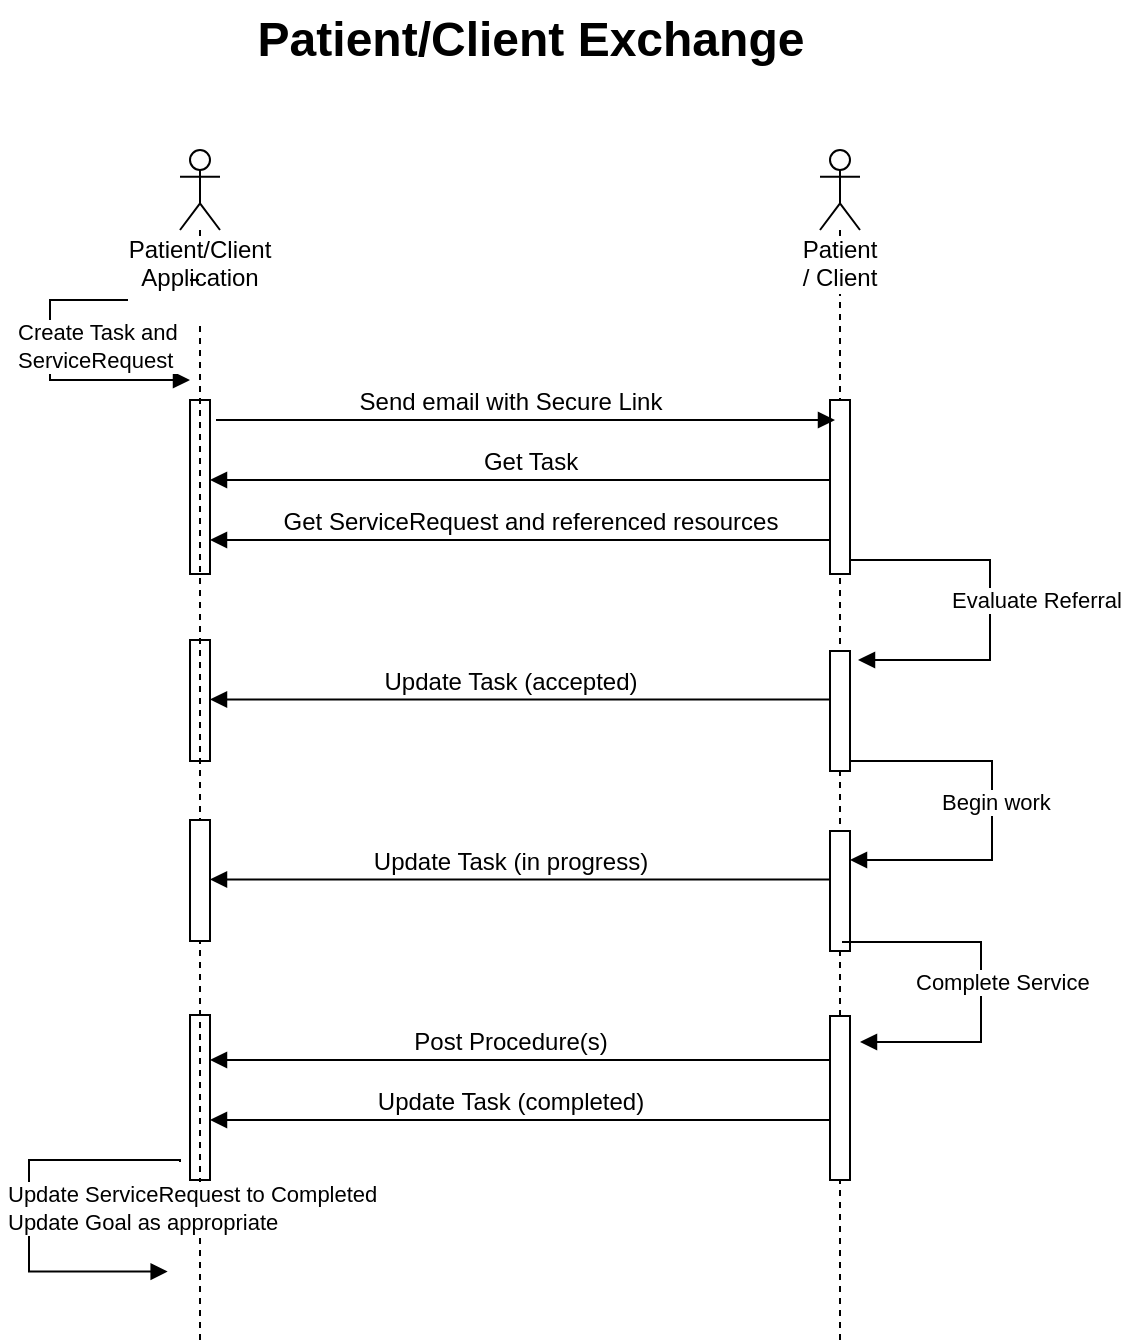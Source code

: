 <mxfile version="15.4.0" type="device" pages="7"><diagram name="Msg DME w Int" id="o13VqyM-YGy9et0jzcdD"><mxGraphModel dx="2062" dy="1183" grid="1" gridSize="10" guides="1" tooltips="1" connect="1" arrows="1" fold="1" page="1" pageScale="1" pageWidth="1100" pageHeight="850" background="none" math="0" shadow="0"><root><mxCell id="q-0Zz30x4GNp7ZxeU6nW-0"/><mxCell id="q-0Zz30x4GNp7ZxeU6nW-1" parent="q-0Zz30x4GNp7ZxeU6nW-0"/><mxCell id="q-0Zz30x4GNp7ZxeU6nW-7" value="Patient / Client" style="shape=umlLifeline;participant=umlActor;perimeter=lifelinePerimeter;whiteSpace=wrap;html=1;container=1;collapsible=0;recursiveResize=0;verticalAlign=top;spacingTop=36;labelBackgroundColor=#ffffff;outlineConnect=0;" parent="q-0Zz30x4GNp7ZxeU6nW-1" vertex="1"><mxGeometry x="440" y="85" width="20" height="595" as="geometry"/></mxCell><mxCell id="q-0Zz30x4GNp7ZxeU6nW-10" value="" style="html=1;points=[];perimeter=orthogonalPerimeter;" parent="q-0Zz30x4GNp7ZxeU6nW-7" vertex="1"><mxGeometry x="5" y="250.5" width="10" height="60" as="geometry"/></mxCell><mxCell id="yzFRQPf0tUXXA_0noDJs-14" value="Evaluate Referral&amp;nbsp;" style="edgeStyle=orthogonalEdgeStyle;html=1;align=left;spacingLeft=2;endArrow=block;rounded=0;" parent="q-0Zz30x4GNp7ZxeU6nW-7" source="q-0Zz30x4GNp7ZxeU6nW-7" edge="1"><mxGeometry x="-0.473" y="-20" relative="1" as="geometry"><mxPoint x="14" y="283" as="sourcePoint"/><Array as="points"><mxPoint x="85" y="205"/><mxPoint x="85" y="255"/><mxPoint x="19" y="255"/></Array><mxPoint x="19" y="255" as="targetPoint"/><mxPoint x="1" as="offset"/></mxGeometry></mxCell><mxCell id="q-0Zz30x4GNp7ZxeU6nW-16" value="Patient/Client Exchange" style="text;strokeColor=none;fillColor=none;html=1;fontSize=24;fontStyle=1;verticalAlign=middle;align=center;" parent="q-0Zz30x4GNp7ZxeU6nW-1" vertex="1"><mxGeometry x="30" y="10" width="530" height="40" as="geometry"/></mxCell><mxCell id="xFz8H5suh5l660ZsNpI4-0" value="Create Task and&lt;br&gt;ServiceRequest" style="edgeStyle=orthogonalEdgeStyle;html=1;align=left;spacingLeft=2;endArrow=block;rounded=0;startArrow=none;" parent="q-0Zz30x4GNp7ZxeU6nW-1" source="q-0Zz30x4GNp7ZxeU6nW-2" edge="1"><mxGeometry x="0.053" y="-20" relative="1" as="geometry"><mxPoint x="125" y="150" as="sourcePoint"/><Array as="points"><mxPoint x="55" y="160"/><mxPoint x="55" y="200"/></Array><mxPoint x="125" y="200" as="targetPoint"/><mxPoint as="offset"/></mxGeometry></mxCell><mxCell id="yzFRQPf0tUXXA_0noDJs-7" value="" style="html=1;points=[];perimeter=orthogonalPerimeter;" parent="q-0Zz30x4GNp7ZxeU6nW-1" vertex="1"><mxGeometry x="125" y="210" width="10" height="87" as="geometry"/></mxCell><mxCell id="yzFRQPf0tUXXA_0noDJs-8" value="" style="html=1;points=[];perimeter=orthogonalPerimeter;" parent="q-0Zz30x4GNp7ZxeU6nW-1" vertex="1"><mxGeometry x="445" y="210" width="10" height="87" as="geometry"/></mxCell><mxCell id="q-0Zz30x4GNp7ZxeU6nW-4" value="&lt;span style=&quot;font-size: 12px&quot;&gt;Send email with Secure Link&lt;br&gt;&lt;/span&gt;" style="html=1;verticalAlign=bottom;endArrow=block;" parent="q-0Zz30x4GNp7ZxeU6nW-1" edge="1"><mxGeometry x="-0.05" width="80" relative="1" as="geometry"><mxPoint x="138" y="220" as="sourcePoint"/><mxPoint x="447.5" y="220" as="targetPoint"/><mxPoint as="offset"/><Array as="points"><mxPoint x="290" y="220"/></Array></mxGeometry></mxCell><mxCell id="j1VQzNpvzrfHx-Y59yeD-1" value="&lt;font style=&quot;font-size: 12px&quot;&gt;Get ServiceRequest and referenced resources&lt;br&gt;&lt;/font&gt;" style="html=1;verticalAlign=bottom;endArrow=block;" parent="q-0Zz30x4GNp7ZxeU6nW-1" edge="1"><mxGeometry x="-0.032" width="80" relative="1" as="geometry"><mxPoint x="445" y="280" as="sourcePoint"/><mxPoint x="135" y="280" as="targetPoint"/><mxPoint as="offset"/><Array as="points"/></mxGeometry></mxCell><mxCell id="yzFRQPf0tUXXA_0noDJs-15" value="" style="html=1;points=[];perimeter=orthogonalPerimeter;" parent="q-0Zz30x4GNp7ZxeU6nW-1" vertex="1"><mxGeometry x="125" y="330" width="10" height="60.5" as="geometry"/></mxCell><mxCell id="yzFRQPf0tUXXA_0noDJs-16" value="&lt;font style=&quot;font-size: 12px&quot;&gt;Update Task (accepted)&lt;/font&gt;" style="html=1;verticalAlign=bottom;endArrow=block;" parent="q-0Zz30x4GNp7ZxeU6nW-1" edge="1"><mxGeometry x="0.032" width="80" relative="1" as="geometry"><mxPoint x="445" y="359.75" as="sourcePoint"/><mxPoint x="135" y="359.75" as="targetPoint"/><mxPoint as="offset"/><Array as="points"/></mxGeometry></mxCell><mxCell id="yzFRQPf0tUXXA_0noDJs-30" value="" style="html=1;points=[];perimeter=orthogonalPerimeter;" parent="q-0Zz30x4GNp7ZxeU6nW-1" vertex="1"><mxGeometry x="445" y="518" width="10" height="82" as="geometry"/></mxCell><mxCell id="yzFRQPf0tUXXA_0noDJs-33" value="" style="html=1;points=[];perimeter=orthogonalPerimeter;" parent="q-0Zz30x4GNp7ZxeU6nW-1" vertex="1"><mxGeometry x="125" y="517.5" width="10" height="82.5" as="geometry"/></mxCell><mxCell id="yzFRQPf0tUXXA_0noDJs-34" value="&lt;font style=&quot;font-size: 12px&quot;&gt;Post Procedure(s)&lt;/font&gt;" style="html=1;verticalAlign=bottom;endArrow=block;" parent="q-0Zz30x4GNp7ZxeU6nW-1" edge="1"><mxGeometry x="0.032" width="80" relative="1" as="geometry"><mxPoint x="445" y="540" as="sourcePoint"/><mxPoint x="135" y="540" as="targetPoint"/><mxPoint as="offset"/><Array as="points"/></mxGeometry></mxCell><mxCell id="q1_0MF8--UFvRciSANsd-1" value="Begin work" style="edgeStyle=orthogonalEdgeStyle;html=1;align=left;spacingLeft=2;endArrow=block;rounded=0;" parent="q-0Zz30x4GNp7ZxeU6nW-1" edge="1"><mxGeometry x="-0.56" y="-20" relative="1" as="geometry"><mxPoint x="455" y="390.5" as="sourcePoint"/><Array as="points"><mxPoint x="526" y="391"/><mxPoint x="526" y="440"/><mxPoint x="455" y="440"/></Array><mxPoint x="455" y="440" as="targetPoint"/><mxPoint as="offset"/></mxGeometry></mxCell><mxCell id="q-0Zz30x4GNp7ZxeU6nW-2" value="&lt;div&gt;Patient/Client&lt;/div&gt;&lt;div&gt;Application&lt;/div&gt;&lt;div&gt;&lt;br&gt;&lt;/div&gt;" style="shape=umlLifeline;participant=umlActor;perimeter=lifelinePerimeter;whiteSpace=wrap;html=1;container=1;collapsible=0;recursiveResize=0;verticalAlign=top;spacingTop=36;labelBackgroundColor=#ffffff;outlineConnect=0;align=center;" parent="q-0Zz30x4GNp7ZxeU6nW-1" vertex="1"><mxGeometry x="120" y="85" width="20" height="595" as="geometry"/></mxCell><mxCell id="LzzExTz_LgdLIIHUwr15-0" value="" style="edgeStyle=orthogonalEdgeStyle;html=1;align=left;spacingLeft=2;endArrow=none;rounded=0;" parent="q-0Zz30x4GNp7ZxeU6nW-1" target="q-0Zz30x4GNp7ZxeU6nW-2" edge="1"><mxGeometry x="0.053" y="-20" relative="1" as="geometry"><mxPoint x="125" y="150" as="sourcePoint"/><Array as="points"><mxPoint x="125" y="160"/></Array><mxPoint x="125" y="200" as="targetPoint"/><mxPoint as="offset"/></mxGeometry></mxCell><mxCell id="LzzExTz_LgdLIIHUwr15-1" value="&lt;font style=&quot;font-size: 12px&quot;&gt;Get Task&lt;br&gt;&lt;/font&gt;" style="html=1;verticalAlign=bottom;endArrow=block;" parent="q-0Zz30x4GNp7ZxeU6nW-1" edge="1"><mxGeometry x="-0.032" width="80" relative="1" as="geometry"><mxPoint x="445" y="250" as="sourcePoint"/><mxPoint x="135" y="250" as="targetPoint"/><mxPoint as="offset"/><Array as="points"/></mxGeometry></mxCell><mxCell id="LzzExTz_LgdLIIHUwr15-2" value="" style="html=1;points=[];perimeter=orthogonalPerimeter;" parent="q-0Zz30x4GNp7ZxeU6nW-1" vertex="1"><mxGeometry x="445" y="425.5" width="10" height="60" as="geometry"/></mxCell><mxCell id="LzzExTz_LgdLIIHUwr15-3" value="" style="html=1;points=[];perimeter=orthogonalPerimeter;" parent="q-0Zz30x4GNp7ZxeU6nW-1" vertex="1"><mxGeometry x="125" y="420" width="10" height="60.5" as="geometry"/></mxCell><mxCell id="LzzExTz_LgdLIIHUwr15-4" value="&lt;font style=&quot;font-size: 12px&quot;&gt;Update Task (in progress)&lt;/font&gt;" style="html=1;verticalAlign=bottom;endArrow=block;" parent="q-0Zz30x4GNp7ZxeU6nW-1" edge="1"><mxGeometry x="0.032" width="80" relative="1" as="geometry"><mxPoint x="445" y="449.75" as="sourcePoint"/><mxPoint x="135" y="449.75" as="targetPoint"/><mxPoint as="offset"/><Array as="points"/></mxGeometry></mxCell><mxCell id="LzzExTz_LgdLIIHUwr15-5" value="Complete Service" style="edgeStyle=orthogonalEdgeStyle;html=1;align=left;spacingLeft=2;endArrow=block;rounded=0;" parent="q-0Zz30x4GNp7ZxeU6nW-1" edge="1"><mxGeometry x="-0.637" y="-20" relative="1" as="geometry"><mxPoint x="451" y="481" as="sourcePoint"/><Array as="points"><mxPoint x="520.5" y="480.5"/><mxPoint x="520.5" y="530.5"/></Array><mxPoint x="460" y="531" as="targetPoint"/><mxPoint as="offset"/></mxGeometry></mxCell><mxCell id="LzzExTz_LgdLIIHUwr15-7" value="&lt;font style=&quot;font-size: 12px&quot;&gt;Update Task (completed)&lt;/font&gt;" style="html=1;verticalAlign=bottom;endArrow=block;" parent="q-0Zz30x4GNp7ZxeU6nW-1" edge="1"><mxGeometry x="0.032" width="80" relative="1" as="geometry"><mxPoint x="445" y="570" as="sourcePoint"/><mxPoint x="135" y="570" as="targetPoint"/><mxPoint as="offset"/><Array as="points"/></mxGeometry></mxCell><mxCell id="LzzExTz_LgdLIIHUwr15-8" value="Update ServiceRequest to Completed&lt;br&gt;Update Goal as appropriate" style="edgeStyle=orthogonalEdgeStyle;html=1;align=left;spacingLeft=2;endArrow=block;rounded=0;entryX=-0.067;entryY=0.133;entryDx=0;entryDy=0;entryPerimeter=0;exitX=0.05;exitY=0.855;exitDx=0;exitDy=0;exitPerimeter=0;" parent="q-0Zz30x4GNp7ZxeU6nW-1" edge="1"><mxGeometry x="-0.003" y="-15" relative="1" as="geometry"><mxPoint x="120" y="591" as="sourcePoint"/><Array as="points"><mxPoint x="120.5" y="589.975"/><mxPoint x="44.5" y="589.975"/><mxPoint x="44.5" y="645.975"/></Array><mxPoint x="113.83" y="645.79" as="targetPoint"/><mxPoint as="offset"/></mxGeometry></mxCell></root></mxGraphModel></diagram><diagram name="Msg DME Orders" id="FKNyMk-Ry-CAGWlKUuON"><mxGraphModel dx="2062" dy="1155" grid="1" gridSize="10" guides="1" tooltips="1" connect="1" arrows="1" fold="1" page="1" pageScale="1" pageWidth="1100" pageHeight="850" background="none" math="0" shadow="0"><root><mxCell id="Jh6G--hu5eTNjkCwxlZ0-0"/><mxCell id="Jh6G--hu5eTNjkCwxlZ0-1" parent="Jh6G--hu5eTNjkCwxlZ0-0"/><mxCell id="A3xCP1QDHlChLO6Ih4bv-0" value="Business&lt;br&gt;Process" style="edgeStyle=orthogonalEdgeStyle;html=1;align=left;spacingLeft=2;endArrow=block;rounded=0;exitX=0.6;exitY=0.441;exitDx=0;exitDy=0;exitPerimeter=0;" parent="Jh6G--hu5eTNjkCwxlZ0-1" edge="1"><mxGeometry x="-0.078" y="-9" relative="1" as="geometry"><mxPoint x="125" y="404.24" as="sourcePoint"/><Array as="points"><mxPoint x="125" y="400"/><mxPoint x="60" y="400"/><mxPoint x="60" y="427"/></Array><mxPoint x="114" y="427" as="targetPoint"/><mxPoint x="9" y="-9" as="offset"/></mxGeometry></mxCell><mxCell id="Jh6G--hu5eTNjkCwxlZ0-2" value="&lt;div&gt;EHR&lt;/div&gt;" style="shape=umlLifeline;participant=umlActor;perimeter=lifelinePerimeter;whiteSpace=wrap;html=1;container=1;collapsible=0;recursiveResize=0;verticalAlign=top;spacingTop=36;labelBackgroundColor=#ffffff;outlineConnect=0;align=center;" parent="Jh6G--hu5eTNjkCwxlZ0-1" vertex="1"><mxGeometry x="110" y="80" width="20" height="419" as="geometry"/></mxCell><mxCell id="Jh6G--hu5eTNjkCwxlZ0-3" value="" style="html=1;points=[];perimeter=orthogonalPerimeter;" parent="Jh6G--hu5eTNjkCwxlZ0-2" vertex="1"><mxGeometry x="5" y="80" width="10" height="80" as="geometry"/></mxCell><mxCell id="Jh6G--hu5eTNjkCwxlZ0-4" value="&lt;span style=&quot;font-size: 12px&quot;&gt;New Order Message&lt;br&gt;&lt;/span&gt;" style="html=1;verticalAlign=bottom;endArrow=block;" parent="Jh6G--hu5eTNjkCwxlZ0-2" edge="1"><mxGeometry x="-0.018" width="80" relative="1" as="geometry"><mxPoint x="17" y="94" as="sourcePoint"/><mxPoint x="326.5" y="94" as="targetPoint"/><mxPoint as="offset"/><Array as="points"><mxPoint x="169" y="94"/></Array></mxGeometry></mxCell><mxCell id="Jh6G--hu5eTNjkCwxlZ0-5" value="" style="html=1;points=[];perimeter=orthogonalPerimeter;" parent="Jh6G--hu5eTNjkCwxlZ0-2" vertex="1"><mxGeometry x="5" y="232" width="10" height="45" as="geometry"/></mxCell><mxCell id="Jh6G--hu5eTNjkCwxlZ0-6" value="" style="html=1;points=[];perimeter=orthogonalPerimeter;" parent="Jh6G--hu5eTNjkCwxlZ0-2" vertex="1"><mxGeometry x="5" y="320" width="10" height="87" as="geometry"/></mxCell><mxCell id="Jh6G--hu5eTNjkCwxlZ0-11" value="Supplier" style="shape=umlLifeline;participant=umlActor;perimeter=lifelinePerimeter;whiteSpace=wrap;html=1;container=1;collapsible=0;recursiveResize=0;verticalAlign=top;spacingTop=36;labelBackgroundColor=#ffffff;outlineConnect=0;" parent="Jh6G--hu5eTNjkCwxlZ0-1" vertex="1"><mxGeometry x="430" y="80" width="20" height="419" as="geometry"/></mxCell><mxCell id="Jh6G--hu5eTNjkCwxlZ0-12" value="" style="html=1;points=[];perimeter=orthogonalPerimeter;" parent="Jh6G--hu5eTNjkCwxlZ0-11" vertex="1"><mxGeometry x="5" y="200" width="10" height="74" as="geometry"/></mxCell><mxCell id="Jh6G--hu5eTNjkCwxlZ0-13" value="" style="html=1;points=[];perimeter=orthogonalPerimeter;" parent="Jh6G--hu5eTNjkCwxlZ0-11" vertex="1"><mxGeometry x="5" y="80" width="10" height="80" as="geometry"/></mxCell><mxCell id="Jh6G--hu5eTNjkCwxlZ0-14" value="" style="html=1;points=[];perimeter=orthogonalPerimeter;" parent="Jh6G--hu5eTNjkCwxlZ0-11" vertex="1"><mxGeometry x="5" y="319" width="10" height="86" as="geometry"/></mxCell><mxCell id="Jh6G--hu5eTNjkCwxlZ0-15" value="Business Process" style="edgeStyle=orthogonalEdgeStyle;html=1;align=left;spacingLeft=2;endArrow=block;rounded=0;entryX=1.34;entryY=0.357;entryDx=0;entryDy=0;entryPerimeter=0;" parent="Jh6G--hu5eTNjkCwxlZ0-11" target="Jh6G--hu5eTNjkCwxlZ0-12" edge="1"><mxGeometry x="-0.006" y="-60" relative="1" as="geometry"><mxPoint x="9.5" y="200" as="sourcePoint"/><Array as="points"><mxPoint x="90" y="200"/><mxPoint x="90" y="226"/></Array><mxPoint x="23" y="160" as="targetPoint"/><mxPoint as="offset"/></mxGeometry></mxCell><mxCell id="Jh6G--hu5eTNjkCwxlZ0-16" value="DME Orders (messaging)" style="text;strokeColor=none;fillColor=none;html=1;fontSize=24;fontStyle=1;verticalAlign=middle;align=center;" parent="Jh6G--hu5eTNjkCwxlZ0-1" vertex="1"><mxGeometry x="210" y="30" width="100" height="40" as="geometry"/></mxCell><mxCell id="Jh6G--hu5eTNjkCwxlZ0-17" value="&lt;font style=&quot;font-size: 12px&quot;&gt;Acknowledgement (Sync Response)&lt;/font&gt;" style="html=1;verticalAlign=bottom;endArrow=block;" parent="Jh6G--hu5eTNjkCwxlZ0-1" edge="1"><mxGeometry x="-0.127" width="80" relative="1" as="geometry"><mxPoint x="435" y="200" as="sourcePoint"/><mxPoint x="125" y="200" as="targetPoint"/><mxPoint as="offset"/><Array as="points"><mxPoint x="375" y="200"/></Array></mxGeometry></mxCell><mxCell id="Jh6G--hu5eTNjkCwxlZ0-21" style="edgeStyle=orthogonalEdgeStyle;rounded=0;orthogonalLoop=1;jettySize=auto;html=1;" parent="Jh6G--hu5eTNjkCwxlZ0-1" edge="1"><mxGeometry relative="1" as="geometry"><mxPoint x="125" y="320.29" as="targetPoint"/><Array as="points"><mxPoint x="350" y="320.29"/><mxPoint x="350" y="320.29"/></Array><mxPoint x="435" y="320.29" as="sourcePoint"/></mxGeometry></mxCell><mxCell id="Jh6G--hu5eTNjkCwxlZ0-22" value="Order response or update" style="text;html=1;align=center;verticalAlign=middle;resizable=0;points=[];labelBackgroundColor=#ffffff;" parent="Jh6G--hu5eTNjkCwxlZ0-21" vertex="1" connectable="0"><mxGeometry x="0.325" y="-1" relative="1" as="geometry"><mxPoint x="41" y="-8.02" as="offset"/></mxGeometry></mxCell><mxCell id="Jh6G--hu5eTNjkCwxlZ0-25" value="" style="html=1;verticalAlign=bottom;endArrow=block;" parent="Jh6G--hu5eTNjkCwxlZ0-1" edge="1"><mxGeometry x="0.034" y="-50" width="80" relative="1" as="geometry"><mxPoint x="124" y="352" as="sourcePoint"/><mxPoint x="437.5" y="352" as="targetPoint"/><mxPoint as="offset"/><Array as="points"><mxPoint x="278" y="352"/></Array></mxGeometry></mxCell><mxCell id="Jh6G--hu5eTNjkCwxlZ0-26" value="Acknowledgement (Sync)" style="text;html=1;align=center;verticalAlign=middle;resizable=0;points=[];labelBackgroundColor=#ffffff;" parent="Jh6G--hu5eTNjkCwxlZ0-25" vertex="1" connectable="0"><mxGeometry x="-0.082" y="-5" relative="1" as="geometry"><mxPoint y="-15" as="offset"/></mxGeometry></mxCell><mxCell id="Jh6G--hu5eTNjkCwxlZ0-37" value="&lt;span style=&quot;font-size: 12px&quot;&gt;Order update&lt;br&gt;&lt;/span&gt;" style="html=1;verticalAlign=bottom;endArrow=block;" parent="Jh6G--hu5eTNjkCwxlZ0-1" edge="1"><mxGeometry x="-0.018" width="80" relative="1" as="geometry"><mxPoint x="125.5" y="434" as="sourcePoint"/><mxPoint x="435" y="434" as="targetPoint"/><mxPoint as="offset"/><Array as="points"><mxPoint x="277.5" y="434"/></Array></mxGeometry></mxCell><mxCell id="Jh6G--hu5eTNjkCwxlZ0-38" value="&lt;font style=&quot;font-size: 12px&quot;&gt;Acknowledgement (Sync Response)&lt;/font&gt;" style="html=1;verticalAlign=bottom;endArrow=block;" parent="Jh6G--hu5eTNjkCwxlZ0-1" edge="1"><mxGeometry x="-0.127" width="80" relative="1" as="geometry"><mxPoint x="435.5" y="455" as="sourcePoint"/><mxPoint x="125.5" y="455" as="targetPoint"/><mxPoint as="offset"/><Array as="points"><mxPoint x="375.5" y="455"/></Array></mxGeometry></mxCell></root></mxGraphModel></diagram><diagram id="gLULKpEim6t20nJuBvQY" name="FHIR DME w Int"><mxGraphModel dx="2062" dy="1155" grid="1" gridSize="10" guides="1" tooltips="1" connect="1" arrows="1" fold="1" page="1" pageScale="1" pageWidth="1100" pageHeight="850" background="none" math="0" shadow="0"><root><mxCell id="0"/><mxCell id="1" parent="0"/><mxCell id="iEW9jCHMXrF5C3oe55l6-1" value="&lt;div&gt;EHR&lt;/div&gt;" style="shape=umlLifeline;participant=umlActor;perimeter=lifelinePerimeter;whiteSpace=wrap;html=1;container=1;collapsible=0;recursiveResize=0;verticalAlign=top;spacingTop=36;labelBackgroundColor=#ffffff;outlineConnect=0;align=center;" parent="1" vertex="1"><mxGeometry x="110" y="80" width="20" height="520" as="geometry"/></mxCell><mxCell id="iEW9jCHMXrF5C3oe55l6-4" value="" style="html=1;points=[];perimeter=orthogonalPerimeter;" parent="iEW9jCHMXrF5C3oe55l6-1" vertex="1"><mxGeometry x="5" y="90" width="10" height="120" as="geometry"/></mxCell><mxCell id="iEW9jCHMXrF5C3oe55l6-6" value="&lt;font style=&quot;font-size: 12px&quot;&gt;Create new Task resource&lt;/font&gt;" style="html=1;verticalAlign=bottom;endArrow=block;" parent="iEW9jCHMXrF5C3oe55l6-1" edge="1"><mxGeometry x="-0.018" y="4" width="80" relative="1" as="geometry"><mxPoint x="18" y="94" as="sourcePoint"/><mxPoint x="327.5" y="94" as="targetPoint"/><mxPoint as="offset"/></mxGeometry></mxCell><mxCell id="iEW9jCHMXrF5C3oe55l6-29" value="" style="html=1;points=[];perimeter=orthogonalPerimeter;" parent="iEW9jCHMXrF5C3oe55l6-1" vertex="1"><mxGeometry x="5" y="290" width="10" height="70" as="geometry"/></mxCell><mxCell id="iEW9jCHMXrF5C3oe55l6-32" value="" style="html=1;points=[];perimeter=orthogonalPerimeter;" parent="iEW9jCHMXrF5C3oe55l6-1" vertex="1"><mxGeometry x="5" y="392" width="10" height="98" as="geometry"/></mxCell><mxCell id="iEW9jCHMXrF5C3oe55l6-2" value="Intermediary" style="shape=umlLifeline;participant=umlActor;perimeter=lifelinePerimeter;whiteSpace=wrap;html=1;container=1;collapsible=0;recursiveResize=0;verticalAlign=top;spacingTop=36;labelBackgroundColor=#ffffff;outlineConnect=0;" parent="1" vertex="1"><mxGeometry x="430" y="80" width="20" height="520" as="geometry"/></mxCell><mxCell id="iEW9jCHMXrF5C3oe55l6-5" value="" style="html=1;points=[];perimeter=orthogonalPerimeter;" parent="iEW9jCHMXrF5C3oe55l6-2" vertex="1"><mxGeometry x="5" y="90" width="10" height="119" as="geometry"/></mxCell><mxCell id="iEW9jCHMXrF5C3oe55l6-20" value="" style="html=1;points=[];perimeter=orthogonalPerimeter;" parent="iEW9jCHMXrF5C3oe55l6-2" vertex="1"><mxGeometry x="5" y="403" width="10" height="87" as="geometry"/></mxCell><mxCell id="iEW9jCHMXrF5C3oe55l6-25" value="" style="html=1;points=[];perimeter=orthogonalPerimeter;" parent="iEW9jCHMXrF5C3oe55l6-2" vertex="1"><mxGeometry x="6" y="263" width="10" height="97" as="geometry"/></mxCell><mxCell id="iEW9jCHMXrF5C3oe55l6-3" value="Supplier" style="shape=umlLifeline;participant=umlActor;perimeter=lifelinePerimeter;whiteSpace=wrap;html=1;container=1;collapsible=0;recursiveResize=0;verticalAlign=top;spacingTop=36;labelBackgroundColor=#ffffff;outlineConnect=0;" parent="1" vertex="1"><mxGeometry x="750" y="80" width="20" height="520" as="geometry"/></mxCell><mxCell id="iEW9jCHMXrF5C3oe55l6-13" value="" style="html=1;points=[];perimeter=orthogonalPerimeter;" parent="iEW9jCHMXrF5C3oe55l6-3" vertex="1"><mxGeometry x="5" y="226" width="10" height="134" as="geometry"/></mxCell><mxCell id="iEW9jCHMXrF5C3oe55l6-14" value="Business&lt;br&gt;Process" style="edgeStyle=orthogonalEdgeStyle;html=1;align=left;spacingLeft=2;endArrow=block;rounded=0;" parent="iEW9jCHMXrF5C3oe55l6-3" edge="1"><mxGeometry x="-0.006" y="-60" relative="1" as="geometry"><mxPoint x="9" y="226" as="sourcePoint"/><Array as="points"><mxPoint x="80" y="226"/><mxPoint x="80" y="253"/></Array><mxPoint x="17" y="253" as="targetPoint"/><mxPoint as="offset"/></mxGeometry></mxCell><mxCell id="iEW9jCHMXrF5C3oe55l6-15" value="" style="html=1;points=[];perimeter=orthogonalPerimeter;" parent="iEW9jCHMXrF5C3oe55l6-3" vertex="1"><mxGeometry x="5" y="100" width="10" height="108" as="geometry"/></mxCell><mxCell id="iEW9jCHMXrF5C3oe55l6-18" value="" style="html=1;points=[];perimeter=orthogonalPerimeter;" parent="iEW9jCHMXrF5C3oe55l6-3" vertex="1"><mxGeometry x="5" y="397" width="10" height="94" as="geometry"/></mxCell><mxCell id="iEW9jCHMXrF5C3oe55l6-7" value="DME Ordering With Intermediary" style="text;strokeColor=none;fillColor=none;html=1;fontSize=24;fontStyle=1;verticalAlign=middle;align=center;" parent="1" vertex="1"><mxGeometry x="160" y="10" width="100" height="40" as="geometry"/></mxCell><mxCell id="iEW9jCHMXrF5C3oe55l6-9" value="&lt;span style=&quot;font-size: 12px&quot;&gt;Get Device/Service/Med request&lt;/span&gt;&lt;br style=&quot;font-size: 12px&quot;&gt;&lt;span style=&quot;font-size: 12px&quot;&gt;&amp;nbsp;and relevant resources&lt;/span&gt;" style="html=1;verticalAlign=bottom;endArrow=block;" parent="1" edge="1"><mxGeometry x="-0.064" width="80" relative="1" as="geometry"><mxPoint x="756" y="274" as="sourcePoint"/><mxPoint x="446" y="274" as="targetPoint"/><mxPoint as="offset"/><Array as="points"><mxPoint x="696" y="274"/></Array></mxGeometry></mxCell><mxCell id="iEW9jCHMXrF5C3oe55l6-10" value="&lt;font style=&quot;font-size: 12px&quot;&gt;Get Device/Service/Med request&lt;br&gt;&amp;nbsp;and relevant resources&lt;/font&gt;" style="html=1;verticalAlign=bottom;endArrow=block;" parent="1" edge="1"><mxGeometry x="-0.127" width="80" relative="1" as="geometry"><mxPoint x="434" y="274" as="sourcePoint"/><mxPoint x="124" y="274" as="targetPoint"/><mxPoint as="offset"/><Array as="points"><mxPoint x="374" y="274"/></Array></mxGeometry></mxCell><mxCell id="iEW9jCHMXrF5C3oe55l6-27" value="" style="edgeStyle=orthogonalEdgeStyle;rounded=0;orthogonalLoop=1;jettySize=auto;html=1;exitX=0.4;exitY=0.163;exitDx=0;exitDy=0;exitPerimeter=0;" parent="1" edge="1"><mxGeometry relative="1" as="geometry"><mxPoint x="436" y="382.04" as="sourcePoint"/><mxPoint x="126" y="381" as="targetPoint"/><Array as="points"><mxPoint x="436" y="381"/></Array></mxGeometry></mxCell><mxCell id="9bxLb6tHjHwU7dcksBUL-5" value="Notification (Task.id)" style="text;html=1;align=center;verticalAlign=middle;resizable=0;points=[];" parent="iEW9jCHMXrF5C3oe55l6-27" vertex="1" connectable="0"><mxGeometry x="0.119" y="-1" relative="1" as="geometry"><mxPoint x="15.96" y="-11" as="offset"/></mxGeometry></mxCell><mxCell id="iEW9jCHMXrF5C3oe55l6-36" style="edgeStyle=orthogonalEdgeStyle;rounded=0;orthogonalLoop=1;jettySize=auto;html=1;" parent="1" edge="1"><mxGeometry relative="1" as="geometry"><mxPoint x="445" y="373" as="targetPoint"/><Array as="points"><mxPoint x="670" y="373"/><mxPoint x="670" y="373"/></Array><mxPoint x="755" y="373" as="sourcePoint"/></mxGeometry></mxCell><mxCell id="iEW9jCHMXrF5C3oe55l6-39" value="Update Task (status, businessStatus,&lt;br&gt;statusReason, output, etc.)" style="text;html=1;align=center;verticalAlign=middle;resizable=0;points=[];labelBackgroundColor=#ffffff;" parent="iEW9jCHMXrF5C3oe55l6-36" vertex="1" connectable="0"><mxGeometry x="0.325" y="-1" relative="1" as="geometry"><mxPoint x="41" y="-8.02" as="offset"/></mxGeometry></mxCell><mxCell id="iEW9jCHMXrF5C3oe55l6-50" value="" style="html=1;verticalAlign=bottom;endArrow=block;" parent="1" edge="1"><mxGeometry x="0.034" y="-50" width="80" relative="1" as="geometry"><mxPoint x="127" y="398" as="sourcePoint"/><mxPoint x="435.5" y="398" as="targetPoint"/><mxPoint as="offset"/><Array as="points"><mxPoint x="276" y="398"/></Array></mxGeometry></mxCell><mxCell id="iEW9jCHMXrF5C3oe55l6-51" value="Get Task" style="text;html=1;align=center;verticalAlign=middle;resizable=0;points=[];labelBackgroundColor=#ffffff;" parent="iEW9jCHMXrF5C3oe55l6-50" vertex="1" connectable="0"><mxGeometry x="-0.082" y="-5" relative="1" as="geometry"><mxPoint y="-15" as="offset"/></mxGeometry></mxCell><mxCell id="9bxLb6tHjHwU7dcksBUL-1" value="&lt;font style=&quot;font-size: 12px&quot;&gt;Update Task.status = received&lt;/font&gt;" style="html=1;verticalAlign=bottom;endArrow=block;" parent="1" edge="1"><mxGeometry width="80" relative="1" as="geometry"><mxPoint x="755" y="222" as="sourcePoint"/><mxPoint x="445" y="222" as="targetPoint"/><mxPoint as="offset"/><Array as="points"/></mxGeometry></mxCell><mxCell id="9bxLb6tHjHwU7dcksBUL-3" value="&lt;font style=&quot;font-size: 12px&quot;&gt;Notification (Task.id)&lt;/font&gt;" style="html=1;verticalAlign=bottom;endArrow=block;" parent="1" edge="1"><mxGeometry x="-0.127" width="80" relative="1" as="geometry"><mxPoint x="434" y="225" as="sourcePoint"/><mxPoint x="124" y="225" as="targetPoint"/><mxPoint as="offset"/><Array as="points"><mxPoint x="374" y="225"/></Array></mxGeometry></mxCell><mxCell id="9bxLb6tHjHwU7dcksBUL-7" value="" style="html=1;verticalAlign=bottom;endArrow=block;" parent="1" edge="1"><mxGeometry x="0.034" y="-50" width="80" relative="1" as="geometry"><mxPoint x="126" y="241" as="sourcePoint"/><mxPoint x="434.5" y="241" as="targetPoint"/><mxPoint as="offset"/><Array as="points"><mxPoint x="275" y="241"/></Array></mxGeometry></mxCell><mxCell id="9bxLb6tHjHwU7dcksBUL-8" value="Get Task" style="text;html=1;align=center;verticalAlign=middle;resizable=0;points=[];labelBackgroundColor=#ffffff;" parent="9bxLb6tHjHwU7dcksBUL-7" vertex="1" connectable="0"><mxGeometry x="-0.082" y="-5" relative="1" as="geometry"><mxPoint y="-15" as="offset"/></mxGeometry></mxCell><mxCell id="331NCxE75R52KwiKOp5M-3" style="edgeStyle=orthogonalEdgeStyle;rounded=0;orthogonalLoop=1;jettySize=auto;html=1;" parent="1" edge="1"><mxGeometry relative="1" as="geometry"><mxPoint x="445" y="343" as="targetPoint"/><Array as="points"><mxPoint x="670" y="343"/><mxPoint x="670" y="343"/></Array><mxPoint x="755" y="343" as="sourcePoint"/></mxGeometry></mxCell><mxCell id="331NCxE75R52KwiKOp5M-4" value="Get Task to verify currency of order" style="text;html=1;align=center;verticalAlign=middle;resizable=0;points=[];labelBackgroundColor=#ffffff;" parent="331NCxE75R52KwiKOp5M-3" vertex="1" connectable="0"><mxGeometry x="0.325" y="-1" relative="1" as="geometry"><mxPoint x="41" y="-8.02" as="offset"/></mxGeometry></mxCell><mxCell id="HlUHUsnIVzEgDCMi7B-m-1" value="&lt;font style=&quot;font-size: 12px&quot;&gt;Subscribe to newly created Task resource&lt;/font&gt;" style="html=1;verticalAlign=bottom;endArrow=block;" parent="1" edge="1"><mxGeometry x="-0.005" width="80" relative="1" as="geometry"><mxPoint x="126" y="194" as="sourcePoint"/><mxPoint x="435.5" y="194" as="targetPoint"/><mxPoint as="offset"/></mxGeometry></mxCell><mxCell id="DJDTlustu8GqBmqf1u4Q-1" value="" style="html=1;verticalAlign=bottom;endArrow=block;" parent="1" edge="1"><mxGeometry x="0.034" y="-50" width="80" relative="1" as="geometry"><mxPoint x="446" y="180" as="sourcePoint"/><mxPoint x="754.5" y="180" as="targetPoint"/><mxPoint as="offset"/><Array as="points"><mxPoint x="595" y="180"/></Array></mxGeometry></mxCell><mxCell id="DJDTlustu8GqBmqf1u4Q-2" value="Notification (Task.id)" style="text;html=1;align=center;verticalAlign=middle;resizable=0;points=[];labelBackgroundColor=#ffffff;" parent="DJDTlustu8GqBmqf1u4Q-1" vertex="1" connectable="0"><mxGeometry x="-0.082" y="-5" relative="1" as="geometry"><mxPoint y="-15" as="offset"/></mxGeometry></mxCell><mxCell id="t5cGAuy085wDR1dffu0X-1" value="&lt;font style=&quot;font-size: 12px&quot;&gt;Get Task&lt;/font&gt;" style="html=1;verticalAlign=bottom;endArrow=block;entryX=1.1;entryY=0.275;entryDx=0;entryDy=0;entryPerimeter=0;" parent="1" edge="1"><mxGeometry x="0.003" width="80" relative="1" as="geometry"><mxPoint x="755" y="200" as="sourcePoint"/><mxPoint x="446" y="200" as="targetPoint"/><mxPoint as="offset"/><Array as="points"/></mxGeometry></mxCell><mxCell id="t5cGAuy085wDR1dffu0X-3" value="" style="html=1;verticalAlign=bottom;endArrow=block;" parent="1" target="iEW9jCHMXrF5C3oe55l6-1" edge="1"><mxGeometry x="0.034" y="-50" width="80" relative="1" as="geometry"><mxPoint x="435" y="484" as="sourcePoint"/><mxPoint x="434.5" y="484" as="targetPoint"/><mxPoint as="offset"/><Array as="points"><mxPoint x="275" y="484"/></Array></mxGeometry></mxCell><mxCell id="t5cGAuy085wDR1dffu0X-4" value="Get Task to verify currency of order" style="text;html=1;align=center;verticalAlign=middle;resizable=0;points=[];labelBackgroundColor=#ffffff;" parent="t5cGAuy085wDR1dffu0X-3" vertex="1" connectable="0"><mxGeometry x="-0.082" y="-5" relative="1" as="geometry"><mxPoint x="-10" y="-15" as="offset"/></mxGeometry></mxCell><mxCell id="t5cGAuy085wDR1dffu0X-5" value="" style="html=1;verticalAlign=bottom;endArrow=block;" parent="1" edge="1"><mxGeometry x="0.034" y="-50" width="80" relative="1" as="geometry"><mxPoint x="125" y="431" as="sourcePoint"/><mxPoint x="433.5" y="431" as="targetPoint"/><mxPoint as="offset"/><Array as="points"><mxPoint x="274" y="431"/></Array></mxGeometry></mxCell><mxCell id="t5cGAuy085wDR1dffu0X-6" value="Get additional resources from Supplier (if necessary)" style="text;html=1;align=center;verticalAlign=middle;resizable=0;points=[];labelBackgroundColor=#ffffff;" parent="t5cGAuy085wDR1dffu0X-5" vertex="1" connectable="0"><mxGeometry x="-0.082" y="-5" relative="1" as="geometry"><mxPoint x="13" y="-15" as="offset"/></mxGeometry></mxCell><mxCell id="t5cGAuy085wDR1dffu0X-7" value="" style="html=1;verticalAlign=bottom;endArrow=block;entryX=0.4;entryY=0.917;entryDx=0;entryDy=0;entryPerimeter=0;" parent="1" edge="1"><mxGeometry x="0.034" y="-50" width="80" relative="1" as="geometry"><mxPoint x="447" y="434" as="sourcePoint"/><mxPoint x="759" y="433.953" as="targetPoint"/><mxPoint as="offset"/><Array as="points"><mxPoint x="607" y="434"/></Array></mxGeometry></mxCell><mxCell id="t5cGAuy085wDR1dffu0X-8" value="Get additional resources from Supplier (if necessary)" style="text;html=1;align=center;verticalAlign=middle;resizable=0;points=[];labelBackgroundColor=#ffffff;" parent="t5cGAuy085wDR1dffu0X-7" vertex="1" connectable="0"><mxGeometry x="-0.082" y="-5" relative="1" as="geometry"><mxPoint x="10" y="-14" as="offset"/></mxGeometry></mxCell><mxCell id="KrqaogsvSb-dU6W4ye6g-1" value="" style="html=1;verticalAlign=bottom;endArrow=block;" parent="1" edge="1"><mxGeometry x="0.034" y="-50" width="80" relative="1" as="geometry"><mxPoint x="126.5" y="504" as="sourcePoint"/><mxPoint x="435" y="504" as="targetPoint"/><mxPoint as="offset"/><Array as="points"><mxPoint x="275.5" y="504"/></Array></mxGeometry></mxCell><mxCell id="KrqaogsvSb-dU6W4ye6g-2" value="Update Task (status, businessStatus, input, etc.)" style="text;html=1;align=center;verticalAlign=middle;resizable=0;points=[];labelBackgroundColor=#ffffff;" parent="KrqaogsvSb-dU6W4ye6g-1" vertex="1" connectable="0"><mxGeometry x="-0.082" y="-5" relative="1" as="geometry"><mxPoint y="-15" as="offset"/></mxGeometry></mxCell><mxCell id="KrqaogsvSb-dU6W4ye6g-3" value="" style="html=1;verticalAlign=bottom;endArrow=block;" parent="1" edge="1"><mxGeometry x="0.034" y="-50" width="80" relative="1" as="geometry"><mxPoint x="446.5" y="510" as="sourcePoint"/><mxPoint x="755" y="510" as="targetPoint"/><mxPoint as="offset"/><Array as="points"><mxPoint x="595.5" y="510"/></Array></mxGeometry></mxCell><mxCell id="KrqaogsvSb-dU6W4ye6g-4" value="Notification (Task.id)" style="text;html=1;align=center;verticalAlign=middle;resizable=0;points=[];labelBackgroundColor=#ffffff;" parent="KrqaogsvSb-dU6W4ye6g-3" vertex="1" connectable="0"><mxGeometry x="-0.082" y="-5" relative="1" as="geometry"><mxPoint y="-15" as="offset"/></mxGeometry></mxCell><mxCell id="KrqaogsvSb-dU6W4ye6g-6" value="&lt;font style=&quot;font-size: 12px&quot;&gt;Get Task&lt;/font&gt;" style="html=1;verticalAlign=bottom;endArrow=block;entryX=1.1;entryY=0.275;entryDx=0;entryDy=0;entryPerimeter=0;" parent="1" edge="1"><mxGeometry x="0.003" width="80" relative="1" as="geometry"><mxPoint x="755" y="529" as="sourcePoint"/><mxPoint x="446" y="529" as="targetPoint"/><mxPoint as="offset"/><Array as="points"/></mxGeometry></mxCell><mxCell id="KrqaogsvSb-dU6W4ye6g-7" value="&lt;span style=&quot;font-size: 12px&quot;&gt;Get additional resources from EHR (if necessary)&lt;/span&gt;" style="html=1;verticalAlign=bottom;endArrow=block;" parent="1" edge="1"><mxGeometry x="-0.006" width="80" relative="1" as="geometry"><mxPoint x="434" y="560" as="sourcePoint"/><mxPoint x="124" y="560" as="targetPoint"/><mxPoint as="offset"/><Array as="points"><mxPoint x="374" y="560"/></Array></mxGeometry></mxCell><mxCell id="KrqaogsvSb-dU6W4ye6g-8" value="&lt;span style=&quot;font-size: 12px&quot;&gt;Get additional resources from EHR (if necessary)&lt;/span&gt;" style="html=1;verticalAlign=bottom;endArrow=block;" parent="1" edge="1"><mxGeometry x="-0.064" width="80" relative="1" as="geometry"><mxPoint x="755" y="557" as="sourcePoint"/><mxPoint x="445" y="557" as="targetPoint"/><mxPoint as="offset"/><Array as="points"><mxPoint x="695" y="557"/></Array></mxGeometry></mxCell></root></mxGraphModel></diagram><diagram name="RESTful PAO Orders Intermediary" id="j4XKtGa8slF9o9YhhzWb"><mxGraphModel dx="2062" dy="1155" grid="1" gridSize="10" guides="1" tooltips="1" connect="1" arrows="1" fold="1" page="1" pageScale="1" pageWidth="1100" pageHeight="850" background="none" math="0" shadow="0"><root><mxCell id="-_Axb-o-AR3S-WhM5dkj-0"/><mxCell id="-_Axb-o-AR3S-WhM5dkj-1" parent="-_Axb-o-AR3S-WhM5dkj-0"/><mxCell id="-_Axb-o-AR3S-WhM5dkj-2" value="&lt;div&gt;EHR&lt;/div&gt;" style="shape=umlLifeline;participant=umlActor;perimeter=lifelinePerimeter;whiteSpace=wrap;html=1;container=1;collapsible=0;recursiveResize=0;verticalAlign=top;spacingTop=36;labelBackgroundColor=#ffffff;outlineConnect=0;align=center;" parent="-_Axb-o-AR3S-WhM5dkj-1" vertex="1"><mxGeometry x="110" y="80" width="20" height="520" as="geometry"/></mxCell><mxCell id="-_Axb-o-AR3S-WhM5dkj-3" value="" style="html=1;points=[];perimeter=orthogonalPerimeter;" parent="-_Axb-o-AR3S-WhM5dkj-2" vertex="1"><mxGeometry x="5" y="90" width="10" height="120" as="geometry"/></mxCell><mxCell id="-_Axb-o-AR3S-WhM5dkj-4" value="&lt;font style=&quot;font-size: 12px&quot;&gt;Create new Task resource&lt;/font&gt;" style="html=1;verticalAlign=bottom;endArrow=block;" parent="-_Axb-o-AR3S-WhM5dkj-2" edge="1"><mxGeometry x="-0.018" y="4" width="80" relative="1" as="geometry"><mxPoint x="18" y="94" as="sourcePoint"/><mxPoint x="327.5" y="94" as="targetPoint"/><mxPoint as="offset"/></mxGeometry></mxCell><mxCell id="-_Axb-o-AR3S-WhM5dkj-5" value="" style="html=1;points=[];perimeter=orthogonalPerimeter;" parent="-_Axb-o-AR3S-WhM5dkj-2" vertex="1"><mxGeometry x="5" y="260" width="10" height="100" as="geometry"/></mxCell><mxCell id="-_Axb-o-AR3S-WhM5dkj-6" value="" style="html=1;points=[];perimeter=orthogonalPerimeter;" parent="-_Axb-o-AR3S-WhM5dkj-2" vertex="1"><mxGeometry x="5" y="392" width="10" height="98" as="geometry"/></mxCell><mxCell id="-_Axb-o-AR3S-WhM5dkj-7" value="Intermediary" style="shape=umlLifeline;participant=umlActor;perimeter=lifelinePerimeter;whiteSpace=wrap;html=1;container=1;collapsible=0;recursiveResize=0;verticalAlign=top;spacingTop=36;labelBackgroundColor=#ffffff;outlineConnect=0;" parent="-_Axb-o-AR3S-WhM5dkj-1" vertex="1"><mxGeometry x="430" y="80" width="20" height="520" as="geometry"/></mxCell><mxCell id="-_Axb-o-AR3S-WhM5dkj-8" value="" style="html=1;points=[];perimeter=orthogonalPerimeter;" parent="-_Axb-o-AR3S-WhM5dkj-7" vertex="1"><mxGeometry x="5" y="90" width="10" height="119" as="geometry"/></mxCell><mxCell id="-_Axb-o-AR3S-WhM5dkj-9" value="" style="html=1;points=[];perimeter=orthogonalPerimeter;" parent="-_Axb-o-AR3S-WhM5dkj-7" vertex="1"><mxGeometry x="5" y="403" width="10" height="87" as="geometry"/></mxCell><mxCell id="-_Axb-o-AR3S-WhM5dkj-10" value="" style="html=1;points=[];perimeter=orthogonalPerimeter;" parent="-_Axb-o-AR3S-WhM5dkj-7" vertex="1"><mxGeometry x="6" y="263" width="10" height="97" as="geometry"/></mxCell><mxCell id="-_Axb-o-AR3S-WhM5dkj-16" value="DME Ordering With Intermediary" style="text;strokeColor=none;fillColor=none;html=1;fontSize=24;fontStyle=1;verticalAlign=middle;align=center;" parent="-_Axb-o-AR3S-WhM5dkj-1" vertex="1"><mxGeometry x="160" y="10" width="100" height="40" as="geometry"/></mxCell><mxCell id="-_Axb-o-AR3S-WhM5dkj-18" value="&lt;font style=&quot;font-size: 12px&quot;&gt;Get Device/Service/Med request&lt;br&gt;&amp;nbsp;and relevant resources&lt;/font&gt;" style="html=1;verticalAlign=bottom;endArrow=block;" parent="-_Axb-o-AR3S-WhM5dkj-1" edge="1"><mxGeometry x="-0.127" width="80" relative="1" as="geometry"><mxPoint x="434" y="274" as="sourcePoint"/><mxPoint x="124" y="274" as="targetPoint"/><mxPoint as="offset"/><Array as="points"><mxPoint x="374" y="274"/></Array></mxGeometry></mxCell><mxCell id="-_Axb-o-AR3S-WhM5dkj-19" value="" style="edgeStyle=orthogonalEdgeStyle;rounded=0;orthogonalLoop=1;jettySize=auto;html=1;exitX=0.4;exitY=0.163;exitDx=0;exitDy=0;exitPerimeter=0;" parent="-_Axb-o-AR3S-WhM5dkj-1" edge="1"><mxGeometry relative="1" as="geometry"><mxPoint x="440" y="361.04" as="sourcePoint"/><mxPoint x="130" y="360" as="targetPoint"/><Array as="points"><mxPoint x="440" y="360"/></Array></mxGeometry></mxCell><mxCell id="-_Axb-o-AR3S-WhM5dkj-20" value="Notification (Task.id)" style="text;html=1;align=center;verticalAlign=middle;resizable=0;points=[];" parent="-_Axb-o-AR3S-WhM5dkj-19" vertex="1" connectable="0"><mxGeometry x="0.119" y="-1" relative="1" as="geometry"><mxPoint x="15.96" y="-11" as="offset"/></mxGeometry></mxCell><mxCell id="-_Axb-o-AR3S-WhM5dkj-23" value="" style="html=1;verticalAlign=bottom;endArrow=block;" parent="-_Axb-o-AR3S-WhM5dkj-1" edge="1"><mxGeometry x="0.034" y="-50" width="80" relative="1" as="geometry"><mxPoint x="130" y="380" as="sourcePoint"/><mxPoint x="438.5" y="380" as="targetPoint"/><mxPoint as="offset"/><Array as="points"><mxPoint x="279" y="380"/></Array></mxGeometry></mxCell><mxCell id="-_Axb-o-AR3S-WhM5dkj-24" value="Get Task" style="text;html=1;align=center;verticalAlign=middle;resizable=0;points=[];labelBackgroundColor=#ffffff;" parent="-_Axb-o-AR3S-WhM5dkj-23" vertex="1" connectable="0"><mxGeometry x="-0.082" y="-5" relative="1" as="geometry"><mxPoint y="-15" as="offset"/></mxGeometry></mxCell><mxCell id="-_Axb-o-AR3S-WhM5dkj-26" value="&lt;font style=&quot;font-size: 12px&quot;&gt;Notification (Task.id)&lt;/font&gt;" style="html=1;verticalAlign=bottom;endArrow=block;" parent="-_Axb-o-AR3S-WhM5dkj-1" edge="1"><mxGeometry x="-0.127" width="80" relative="1" as="geometry"><mxPoint x="434" y="225" as="sourcePoint"/><mxPoint x="124" y="225" as="targetPoint"/><mxPoint as="offset"/><Array as="points"><mxPoint x="374" y="225"/></Array></mxGeometry></mxCell><mxCell id="-_Axb-o-AR3S-WhM5dkj-27" value="" style="html=1;verticalAlign=bottom;endArrow=block;" parent="-_Axb-o-AR3S-WhM5dkj-1" edge="1"><mxGeometry x="0.034" y="-50" width="80" relative="1" as="geometry"><mxPoint x="126" y="241" as="sourcePoint"/><mxPoint x="434.5" y="241" as="targetPoint"/><mxPoint as="offset"/><Array as="points"><mxPoint x="275" y="241"/></Array></mxGeometry></mxCell><mxCell id="-_Axb-o-AR3S-WhM5dkj-28" value="Get Task" style="text;html=1;align=center;verticalAlign=middle;resizable=0;points=[];labelBackgroundColor=#ffffff;" parent="-_Axb-o-AR3S-WhM5dkj-27" vertex="1" connectable="0"><mxGeometry x="-0.082" y="-5" relative="1" as="geometry"><mxPoint y="-15" as="offset"/></mxGeometry></mxCell><mxCell id="-_Axb-o-AR3S-WhM5dkj-31" value="&lt;font style=&quot;font-size: 12px&quot;&gt;Subscribe to newly created Task resource&lt;/font&gt;" style="html=1;verticalAlign=bottom;endArrow=block;" parent="-_Axb-o-AR3S-WhM5dkj-1" edge="1"><mxGeometry x="-0.005" width="80" relative="1" as="geometry"><mxPoint x="126" y="194" as="sourcePoint"/><mxPoint x="435.5" y="194" as="targetPoint"/><mxPoint as="offset"/></mxGeometry></mxCell><mxCell id="-_Axb-o-AR3S-WhM5dkj-35" value="" style="html=1;verticalAlign=bottom;endArrow=block;exitX=1.167;exitY=0.102;exitDx=0;exitDy=0;exitPerimeter=0;" parent="-_Axb-o-AR3S-WhM5dkj-1" source="-_Axb-o-AR3S-WhM5dkj-6" target="-_Axb-o-AR3S-WhM5dkj-7" edge="1"><mxGeometry x="0.034" y="-50" width="80" relative="1" as="geometry"><mxPoint x="60" y="520" as="sourcePoint"/><mxPoint x="434.5" y="484" as="targetPoint"/><mxPoint as="offset"/><Array as="points"><mxPoint x="275" y="484"/></Array></mxGeometry></mxCell><mxCell id="-_Axb-o-AR3S-WhM5dkj-36" value="Get Task to verify currency of order" style="text;html=1;align=center;verticalAlign=middle;resizable=0;points=[];labelBackgroundColor=#ffffff;" parent="-_Axb-o-AR3S-WhM5dkj-35" vertex="1" connectable="0"><mxGeometry x="-0.082" y="-5" relative="1" as="geometry"><mxPoint x="-10" y="-15" as="offset"/></mxGeometry></mxCell><mxCell id="-_Axb-o-AR3S-WhM5dkj-37" value="" style="html=1;verticalAlign=bottom;endArrow=block;" parent="-_Axb-o-AR3S-WhM5dkj-1" edge="1"><mxGeometry x="0.034" y="-50" width="80" relative="1" as="geometry"><mxPoint x="121.5" y="400" as="sourcePoint"/><mxPoint x="430" y="400" as="targetPoint"/><mxPoint as="offset"/><Array as="points"><mxPoint x="270.5" y="400"/></Array></mxGeometry></mxCell><mxCell id="-_Axb-o-AR3S-WhM5dkj-38" value="Get additional resources from Supplier (if necessary)" style="text;html=1;align=center;verticalAlign=middle;resizable=0;points=[];labelBackgroundColor=#ffffff;" parent="-_Axb-o-AR3S-WhM5dkj-37" vertex="1" connectable="0"><mxGeometry x="-0.082" y="-5" relative="1" as="geometry"><mxPoint x="13" y="-15" as="offset"/></mxGeometry></mxCell><mxCell id="-_Axb-o-AR3S-WhM5dkj-41" value="" style="html=1;verticalAlign=bottom;endArrow=block;" parent="-_Axb-o-AR3S-WhM5dkj-1" edge="1"><mxGeometry x="0.034" y="-50" width="80" relative="1" as="geometry"><mxPoint x="130" y="520" as="sourcePoint"/><mxPoint x="438.5" y="520" as="targetPoint"/><mxPoint as="offset"/><Array as="points"><mxPoint x="279" y="520"/></Array></mxGeometry></mxCell><mxCell id="-_Axb-o-AR3S-WhM5dkj-42" value="Update Task (status, businessStatus, input, etc.)" style="text;html=1;align=center;verticalAlign=middle;resizable=0;points=[];labelBackgroundColor=#ffffff;" parent="-_Axb-o-AR3S-WhM5dkj-41" vertex="1" connectable="0"><mxGeometry x="-0.082" y="-5" relative="1" as="geometry"><mxPoint y="-15" as="offset"/></mxGeometry></mxCell><mxCell id="-_Axb-o-AR3S-WhM5dkj-46" value="&lt;span style=&quot;font-size: 12px&quot;&gt;Get additional resources from EHR (if necessary)&lt;/span&gt;" style="html=1;verticalAlign=bottom;endArrow=block;" parent="-_Axb-o-AR3S-WhM5dkj-1" edge="1"><mxGeometry x="-0.006" width="80" relative="1" as="geometry"><mxPoint x="434" y="560" as="sourcePoint"/><mxPoint x="124" y="560" as="targetPoint"/><mxPoint as="offset"/><Array as="points"><mxPoint x="374" y="560"/></Array></mxGeometry></mxCell><mxCell id="TKHJ6W-l2GBVGda4vuso-5" value="Supplier" style="shape=umlLifeline;participant=umlActor;perimeter=lifelinePerimeter;whiteSpace=wrap;html=1;container=1;collapsible=0;recursiveResize=0;verticalAlign=top;spacingTop=36;labelBackgroundColor=#ffffff;outlineConnect=0;" parent="-_Axb-o-AR3S-WhM5dkj-1" vertex="1"><mxGeometry x="746" y="80" width="20" height="440" as="geometry"/></mxCell><mxCell id="TKHJ6W-l2GBVGda4vuso-6" value="" style="html=1;points=[];perimeter=orthogonalPerimeter;" parent="TKHJ6W-l2GBVGda4vuso-5" vertex="1"><mxGeometry x="5" y="237" width="10" height="113" as="geometry"/></mxCell><mxCell id="TKHJ6W-l2GBVGda4vuso-7" value="Update Task&lt;br&gt;status,&lt;br&gt;businessStatus,&lt;br&gt;output, etc." style="edgeStyle=orthogonalEdgeStyle;html=1;align=left;spacingLeft=2;endArrow=block;rounded=0;" parent="TKHJ6W-l2GBVGda4vuso-5" edge="1"><mxGeometry x="-0.92" y="21" relative="1" as="geometry"><mxPoint x="9" y="237" as="sourcePoint"/><Array as="points"><mxPoint x="69" y="237"/><mxPoint x="69" y="264"/></Array><mxPoint x="17" y="264" as="targetPoint"/><mxPoint as="offset"/></mxGeometry></mxCell><mxCell id="TKHJ6W-l2GBVGda4vuso-8" value="" style="html=1;points=[];perimeter=orthogonalPerimeter;" parent="TKHJ6W-l2GBVGda4vuso-5" vertex="1"><mxGeometry x="5" y="85" width="10" height="100" as="geometry"/></mxCell><mxCell id="TKHJ6W-l2GBVGda4vuso-9" value="" style="html=1;points=[];perimeter=orthogonalPerimeter;" parent="TKHJ6W-l2GBVGda4vuso-5" vertex="1"><mxGeometry x="5" y="400" width="10" height="80" as="geometry"/></mxCell><mxCell id="TKHJ6W-l2GBVGda4vuso-10" value="&lt;font style=&quot;font-size: 12px&quot;&gt;Get Device/Service/Med request &lt;br&gt;and other relevant resources&lt;/font&gt;" style="html=1;verticalAlign=bottom;endArrow=block;" parent="-_Axb-o-AR3S-WhM5dkj-1" edge="1"><mxGeometry x="-0.071" width="80" relative="1" as="geometry"><mxPoint x="750" y="242" as="sourcePoint"/><mxPoint x="440" y="242" as="targetPoint"/><mxPoint as="offset"/><Array as="points"><mxPoint x="690" y="242"/></Array></mxGeometry></mxCell><mxCell id="TKHJ6W-l2GBVGda4vuso-11" value="" style="edgeStyle=orthogonalEdgeStyle;rounded=0;orthogonalLoop=1;jettySize=auto;html=1;exitX=0.4;exitY=0.163;exitDx=0;exitDy=0;exitPerimeter=0;" parent="-_Axb-o-AR3S-WhM5dkj-1" edge="1"><mxGeometry relative="1" as="geometry"><mxPoint x="751" y="355.04" as="sourcePoint"/><mxPoint x="441" y="354" as="targetPoint"/><Array as="points"><mxPoint x="751" y="354"/></Array></mxGeometry></mxCell><mxCell id="TKHJ6W-l2GBVGda4vuso-12" value="Notification (task.id)" style="text;html=1;align=center;verticalAlign=middle;resizable=0;points=[];" parent="TKHJ6W-l2GBVGda4vuso-11" vertex="1" connectable="0"><mxGeometry x="0.119" y="-1" relative="1" as="geometry"><mxPoint x="15.96" y="-11" as="offset"/></mxGeometry></mxCell><mxCell id="TKHJ6W-l2GBVGda4vuso-13" value="" style="html=1;verticalAlign=bottom;endArrow=block;" parent="-_Axb-o-AR3S-WhM5dkj-1" edge="1"><mxGeometry x="0.034" y="-50" width="80" relative="1" as="geometry"><mxPoint x="443" y="389.5" as="sourcePoint"/><mxPoint x="751.5" y="389.5" as="targetPoint"/><mxPoint as="offset"/><Array as="points"><mxPoint x="592" y="389.5"/></Array></mxGeometry></mxCell><mxCell id="TKHJ6W-l2GBVGda4vuso-14" value="Get Task" style="text;html=1;align=center;verticalAlign=middle;resizable=0;points=[];labelBackgroundColor=#ffffff;" parent="TKHJ6W-l2GBVGda4vuso-13" vertex="1" connectable="0"><mxGeometry x="-0.082" y="-5" relative="1" as="geometry"><mxPoint y="-15" as="offset"/></mxGeometry></mxCell><mxCell id="TKHJ6W-l2GBVGda4vuso-17" value="&lt;font style=&quot;font-size: 12px&quot;&gt;Subscribe to newly created Task resource&lt;/font&gt;" style="html=1;verticalAlign=bottom;endArrow=block;" parent="-_Axb-o-AR3S-WhM5dkj-1" edge="1"><mxGeometry x="-0.005" width="80" relative="1" as="geometry"><mxPoint x="442" y="198" as="sourcePoint"/><mxPoint x="751.5" y="198" as="targetPoint"/><mxPoint as="offset"/></mxGeometry></mxCell><mxCell id="TKHJ6W-l2GBVGda4vuso-18" value="" style="html=1;verticalAlign=bottom;endArrow=block;" parent="-_Axb-o-AR3S-WhM5dkj-1" edge="1"><mxGeometry x="0.034" y="-50" width="80" relative="1" as="geometry"><mxPoint x="442.5" y="516" as="sourcePoint"/><mxPoint x="751" y="516" as="targetPoint"/><mxPoint as="offset"/><Array as="points"><mxPoint x="591.5" y="516"/></Array></mxGeometry></mxCell><mxCell id="TKHJ6W-l2GBVGda4vuso-19" value="Update Task (status, businessStatus, input)" style="text;html=1;align=center;verticalAlign=middle;resizable=0;points=[];labelBackgroundColor=#ffffff;" parent="TKHJ6W-l2GBVGda4vuso-18" vertex="1" connectable="0"><mxGeometry x="-0.082" y="-5" relative="1" as="geometry"><mxPoint y="-15" as="offset"/></mxGeometry></mxCell><mxCell id="TKHJ6W-l2GBVGda4vuso-20" value="&lt;span style=&quot;font-size: 12px&quot;&gt;Get relevant resources (if necessary)&lt;/span&gt;" style="html=1;verticalAlign=bottom;endArrow=block;" parent="-_Axb-o-AR3S-WhM5dkj-1" edge="1"><mxGeometry x="-0.071" width="80" relative="1" as="geometry"><mxPoint x="751" y="546" as="sourcePoint"/><mxPoint x="441" y="546" as="targetPoint"/><mxPoint as="offset"/><Array as="points"><mxPoint x="691" y="546"/></Array></mxGeometry></mxCell><mxCell id="TKHJ6W-l2GBVGda4vuso-21" value="" style="html=1;verticalAlign=bottom;endArrow=block;" parent="-_Axb-o-AR3S-WhM5dkj-1" edge="1"><mxGeometry x="0.034" y="-50" width="80" relative="1" as="geometry"><mxPoint x="437.5" y="424" as="sourcePoint"/><mxPoint x="746" y="424" as="targetPoint"/><mxPoint as="offset"/><Array as="points"><mxPoint x="586.5" y="424"/></Array></mxGeometry></mxCell><mxCell id="TKHJ6W-l2GBVGda4vuso-22" value="Get other relevant resources (if necessary)" style="text;html=1;align=center;verticalAlign=middle;resizable=0;points=[];labelBackgroundColor=#ffffff;" parent="TKHJ6W-l2GBVGda4vuso-21" vertex="1" connectable="0"><mxGeometry x="-0.082" y="-5" relative="1" as="geometry"><mxPoint y="-15" as="offset"/></mxGeometry></mxCell><mxCell id="TKHJ6W-l2GBVGda4vuso-23" value="" style="html=1;verticalAlign=bottom;endArrow=block;exitX=1.167;exitY=0.102;exitDx=0;exitDy=0;exitPerimeter=0;" parent="-_Axb-o-AR3S-WhM5dkj-1" edge="1"><mxGeometry x="0.034" y="-50" width="80" relative="1" as="geometry"><mxPoint x="440" y="480" as="sourcePoint"/><mxPoint x="752.83" y="482.004" as="targetPoint"/><mxPoint as="offset"/><Array as="points"><mxPoint x="588.33" y="482.004"/></Array></mxGeometry></mxCell><mxCell id="TKHJ6W-l2GBVGda4vuso-24" value="Get Task to verify currency of order" style="text;html=1;align=center;verticalAlign=middle;resizable=0;points=[];labelBackgroundColor=#ffffff;" parent="TKHJ6W-l2GBVGda4vuso-23" vertex="1" connectable="0"><mxGeometry x="-0.082" y="-5" relative="1" as="geometry"><mxPoint x="-10" y="-15" as="offset"/></mxGeometry></mxCell><mxCell id="eNrAtTh_QErYcwhMR86K-0" value="&lt;font style=&quot;font-size: 12px&quot;&gt;Create new Task resource&lt;/font&gt;" style="html=1;verticalAlign=bottom;endArrow=block;" edge="1" parent="-_Axb-o-AR3S-WhM5dkj-1"><mxGeometry x="-0.018" y="4" width="80" relative="1" as="geometry"><mxPoint x="450" y="180" as="sourcePoint"/><mxPoint x="750" y="180" as="targetPoint"/><mxPoint as="offset"/></mxGeometry></mxCell></root></mxGraphModel></diagram><diagram name="FHIR DME mixed" id="iPL_U3YTn5eBXSAkz4dO"><mxGraphModel dx="2062" dy="1155" grid="1" gridSize="10" guides="1" tooltips="1" connect="1" arrows="1" fold="1" page="1" pageScale="1" pageWidth="1100" pageHeight="850" background="none" math="0" shadow="0"><root><mxCell id="7DKEH3uJfPCTpKygh-gu-0"/><mxCell id="7DKEH3uJfPCTpKygh-gu-1" parent="7DKEH3uJfPCTpKygh-gu-0"/><mxCell id="7DKEH3uJfPCTpKygh-gu-2" value="&lt;div&gt;EHR&lt;/div&gt;" style="shape=umlLifeline;participant=umlActor;perimeter=lifelinePerimeter;whiteSpace=wrap;html=1;container=1;collapsible=0;recursiveResize=0;verticalAlign=top;spacingTop=36;labelBackgroundColor=#ffffff;outlineConnect=0;align=center;" parent="7DKEH3uJfPCTpKygh-gu-1" vertex="1"><mxGeometry x="110" y="80" width="20" height="520" as="geometry"/></mxCell><mxCell id="7DKEH3uJfPCTpKygh-gu-3" value="" style="html=1;points=[];perimeter=orthogonalPerimeter;" parent="7DKEH3uJfPCTpKygh-gu-2" vertex="1"><mxGeometry x="5" y="90" width="10" height="120" as="geometry"/></mxCell><mxCell id="7DKEH3uJfPCTpKygh-gu-4" value="&lt;font style=&quot;font-size: 12px&quot;&gt;Create new Task resource&lt;/font&gt;" style="html=1;verticalAlign=bottom;endArrow=block;" parent="7DKEH3uJfPCTpKygh-gu-2" edge="1"><mxGeometry x="-0.018" y="4" width="80" relative="1" as="geometry"><mxPoint x="18" y="94" as="sourcePoint"/><mxPoint x="327.5" y="94" as="targetPoint"/><mxPoint as="offset"/></mxGeometry></mxCell><mxCell id="7DKEH3uJfPCTpKygh-gu-5" value="" style="html=1;points=[];perimeter=orthogonalPerimeter;" parent="7DKEH3uJfPCTpKygh-gu-2" vertex="1"><mxGeometry x="5" y="290" width="10" height="70" as="geometry"/></mxCell><mxCell id="7DKEH3uJfPCTpKygh-gu-6" value="" style="html=1;points=[];perimeter=orthogonalPerimeter;" parent="7DKEH3uJfPCTpKygh-gu-2" vertex="1"><mxGeometry x="5" y="392" width="10" height="98" as="geometry"/></mxCell><mxCell id="7DKEH3uJfPCTpKygh-gu-7" value="Intermediary" style="shape=umlLifeline;participant=umlActor;perimeter=lifelinePerimeter;whiteSpace=wrap;html=1;container=1;collapsible=0;recursiveResize=0;verticalAlign=top;spacingTop=36;labelBackgroundColor=#ffffff;outlineConnect=0;" parent="7DKEH3uJfPCTpKygh-gu-1" vertex="1"><mxGeometry x="430" y="80" width="20" height="520" as="geometry"/></mxCell><mxCell id="7DKEH3uJfPCTpKygh-gu-8" value="" style="html=1;points=[];perimeter=orthogonalPerimeter;" parent="7DKEH3uJfPCTpKygh-gu-7" vertex="1"><mxGeometry x="5" y="90" width="10" height="119" as="geometry"/></mxCell><mxCell id="7DKEH3uJfPCTpKygh-gu-9" value="" style="html=1;points=[];perimeter=orthogonalPerimeter;" parent="7DKEH3uJfPCTpKygh-gu-7" vertex="1"><mxGeometry x="5" y="403" width="10" height="117" as="geometry"/></mxCell><mxCell id="7DKEH3uJfPCTpKygh-gu-10" value="" style="html=1;points=[];perimeter=orthogonalPerimeter;" parent="7DKEH3uJfPCTpKygh-gu-7" vertex="1"><mxGeometry x="6" y="263" width="10" height="97" as="geometry"/></mxCell><mxCell id="7DKEH3uJfPCTpKygh-gu-11" value="Supplier" style="shape=umlLifeline;participant=umlActor;perimeter=lifelinePerimeter;whiteSpace=wrap;html=1;container=1;collapsible=0;recursiveResize=0;verticalAlign=top;spacingTop=36;labelBackgroundColor=#ffffff;outlineConnect=0;" parent="7DKEH3uJfPCTpKygh-gu-1" vertex="1"><mxGeometry x="750" y="80" width="20" height="520" as="geometry"/></mxCell><mxCell id="7DKEH3uJfPCTpKygh-gu-12" value="" style="html=1;points=[];perimeter=orthogonalPerimeter;" parent="7DKEH3uJfPCTpKygh-gu-11" vertex="1"><mxGeometry x="5" y="226" width="10" height="98" as="geometry"/></mxCell><mxCell id="7DKEH3uJfPCTpKygh-gu-13" value="Business&lt;br&gt;Process" style="edgeStyle=orthogonalEdgeStyle;html=1;align=left;spacingLeft=2;endArrow=block;rounded=0;" parent="7DKEH3uJfPCTpKygh-gu-11" edge="1"><mxGeometry x="-0.006" y="-60" relative="1" as="geometry"><mxPoint x="9" y="226" as="sourcePoint"/><Array as="points"><mxPoint x="80" y="226"/><mxPoint x="80" y="253"/></Array><mxPoint x="17" y="253" as="targetPoint"/><mxPoint as="offset"/></mxGeometry></mxCell><mxCell id="7DKEH3uJfPCTpKygh-gu-14" value="" style="html=1;points=[];perimeter=orthogonalPerimeter;" parent="7DKEH3uJfPCTpKygh-gu-11" vertex="1"><mxGeometry x="5" y="100" width="10" height="108" as="geometry"/></mxCell><mxCell id="7DKEH3uJfPCTpKygh-gu-15" value="" style="html=1;points=[];perimeter=orthogonalPerimeter;" parent="7DKEH3uJfPCTpKygh-gu-11" vertex="1"><mxGeometry x="5" y="462" width="10" height="58" as="geometry"/></mxCell><mxCell id="7DKEH3uJfPCTpKygh-gu-16" value="DME Ordering mixed mode" style="text;strokeColor=none;fillColor=none;html=1;fontSize=24;fontStyle=1;verticalAlign=middle;align=center;" parent="7DKEH3uJfPCTpKygh-gu-1" vertex="1"><mxGeometry x="160" y="10" width="100" height="40" as="geometry"/></mxCell><mxCell id="7DKEH3uJfPCTpKygh-gu-18" value="&lt;font style=&quot;font-size: 12px&quot;&gt;Get Device/Service/Med request&lt;br&gt;&amp;nbsp;and relevant resources&lt;/font&gt;" style="html=1;verticalAlign=bottom;endArrow=block;" parent="7DKEH3uJfPCTpKygh-gu-1" edge="1"><mxGeometry x="-0.127" width="80" relative="1" as="geometry"><mxPoint x="436" y="227" as="sourcePoint"/><mxPoint x="126" y="227" as="targetPoint"/><mxPoint as="offset"/><Array as="points"><mxPoint x="376" y="227"/></Array></mxGeometry></mxCell><mxCell id="7DKEH3uJfPCTpKygh-gu-19" value="" style="edgeStyle=orthogonalEdgeStyle;rounded=0;orthogonalLoop=1;jettySize=auto;html=1;exitX=0.4;exitY=0.163;exitDx=0;exitDy=0;exitPerimeter=0;" parent="7DKEH3uJfPCTpKygh-gu-1" edge="1"><mxGeometry relative="1" as="geometry"><mxPoint x="436" y="382.04" as="sourcePoint"/><mxPoint x="126" y="381" as="targetPoint"/><Array as="points"><mxPoint x="436" y="381"/></Array></mxGeometry></mxCell><mxCell id="7DKEH3uJfPCTpKygh-gu-20" value="Notification (Task.id)" style="text;html=1;align=center;verticalAlign=middle;resizable=0;points=[];" parent="7DKEH3uJfPCTpKygh-gu-19" vertex="1" connectable="0"><mxGeometry x="0.119" y="-1" relative="1" as="geometry"><mxPoint x="15.96" y="-11" as="offset"/></mxGeometry></mxCell><mxCell id="7DKEH3uJfPCTpKygh-gu-23" value="" style="html=1;verticalAlign=bottom;endArrow=block;" parent="7DKEH3uJfPCTpKygh-gu-1" edge="1"><mxGeometry x="0.034" y="-50" width="80" relative="1" as="geometry"><mxPoint x="127" y="398" as="sourcePoint"/><mxPoint x="435.5" y="398" as="targetPoint"/><mxPoint as="offset"/><Array as="points"><mxPoint x="276" y="398"/></Array></mxGeometry></mxCell><mxCell id="7DKEH3uJfPCTpKygh-gu-24" value="Get Task" style="text;html=1;align=center;verticalAlign=middle;resizable=0;points=[];labelBackgroundColor=#ffffff;" parent="7DKEH3uJfPCTpKygh-gu-23" vertex="1" connectable="0"><mxGeometry x="-0.082" y="-5" relative="1" as="geometry"><mxPoint y="-15" as="offset"/></mxGeometry></mxCell><mxCell id="7DKEH3uJfPCTpKygh-gu-26" value="&lt;font style=&quot;font-size: 12px&quot;&gt;Notification (Task.id)&lt;/font&gt;" style="html=1;verticalAlign=bottom;endArrow=block;" parent="7DKEH3uJfPCTpKygh-gu-1" edge="1"><mxGeometry x="-0.127" width="80" relative="1" as="geometry"><mxPoint x="434" y="268" as="sourcePoint"/><mxPoint x="124" y="268" as="targetPoint"/><mxPoint as="offset"/><Array as="points"><mxPoint x="374" y="268"/></Array></mxGeometry></mxCell><mxCell id="7DKEH3uJfPCTpKygh-gu-27" value="" style="html=1;verticalAlign=bottom;endArrow=block;" parent="7DKEH3uJfPCTpKygh-gu-1" edge="1"><mxGeometry x="0.034" y="-50" width="80" relative="1" as="geometry"><mxPoint x="127" y="286" as="sourcePoint"/><mxPoint x="435.5" y="286" as="targetPoint"/><mxPoint as="offset"/><Array as="points"><mxPoint x="276" y="286"/></Array></mxGeometry></mxCell><mxCell id="7DKEH3uJfPCTpKygh-gu-28" value="Get Task (status=received)" style="text;html=1;align=center;verticalAlign=middle;resizable=0;points=[];labelBackgroundColor=#ffffff;" parent="7DKEH3uJfPCTpKygh-gu-27" vertex="1" connectable="0"><mxGeometry x="-0.082" y="-5" relative="1" as="geometry"><mxPoint y="-15" as="offset"/></mxGeometry></mxCell><mxCell id="7DKEH3uJfPCTpKygh-gu-31" value="&lt;font style=&quot;font-size: 12px&quot;&gt;Subscribe to newly created Task resource&lt;/font&gt;" style="html=1;verticalAlign=bottom;endArrow=block;" parent="7DKEH3uJfPCTpKygh-gu-1" edge="1"><mxGeometry x="-0.005" width="80" relative="1" as="geometry"><mxPoint x="126" y="194" as="sourcePoint"/><mxPoint x="435.5" y="194" as="targetPoint"/><mxPoint as="offset"/></mxGeometry></mxCell><mxCell id="7DKEH3uJfPCTpKygh-gu-35" value="" style="html=1;verticalAlign=bottom;endArrow=block;" parent="7DKEH3uJfPCTpKygh-gu-1" edge="1"><mxGeometry x="0.034" y="-50" width="80" relative="1" as="geometry"><mxPoint x="126" y="521" as="sourcePoint"/><mxPoint x="434.5" y="521" as="targetPoint"/><mxPoint as="offset"/><Array as="points"><mxPoint x="275" y="521"/></Array></mxGeometry></mxCell><mxCell id="7DKEH3uJfPCTpKygh-gu-36" value="Get Task to verify currency of order" style="text;html=1;align=center;verticalAlign=middle;resizable=0;points=[];labelBackgroundColor=#ffffff;" parent="7DKEH3uJfPCTpKygh-gu-35" vertex="1" connectable="0"><mxGeometry x="-0.082" y="-5" relative="1" as="geometry"><mxPoint y="-15" as="offset"/></mxGeometry></mxCell><mxCell id="7DKEH3uJfPCTpKygh-gu-37" value="" style="html=1;verticalAlign=bottom;endArrow=block;" parent="7DKEH3uJfPCTpKygh-gu-1" edge="1"><mxGeometry x="0.034" y="-50" width="80" relative="1" as="geometry"><mxPoint x="125" y="431" as="sourcePoint"/><mxPoint x="433.5" y="431" as="targetPoint"/><mxPoint as="offset"/><Array as="points"><mxPoint x="274" y="431"/></Array></mxGeometry></mxCell><mxCell id="7DKEH3uJfPCTpKygh-gu-38" value="Get additional resources from intermediary (if necessary)" style="text;html=1;align=center;verticalAlign=middle;resizable=0;points=[];labelBackgroundColor=#ffffff;" parent="7DKEH3uJfPCTpKygh-gu-37" vertex="1" connectable="0"><mxGeometry x="-0.082" y="-5" relative="1" as="geometry"><mxPoint x="13" y="-15" as="offset"/></mxGeometry></mxCell><mxCell id="7DKEH3uJfPCTpKygh-gu-41" value="" style="html=1;verticalAlign=bottom;endArrow=block;" parent="7DKEH3uJfPCTpKygh-gu-1" edge="1"><mxGeometry x="0.034" y="-50" width="80" relative="1" as="geometry"><mxPoint x="126.5" y="541" as="sourcePoint"/><mxPoint x="435" y="541" as="targetPoint"/><mxPoint as="offset"/><Array as="points"><mxPoint x="275.5" y="541"/></Array></mxGeometry></mxCell><mxCell id="7DKEH3uJfPCTpKygh-gu-42" value="Update Task (status, businessStatus, input, etc.)" style="text;html=1;align=center;verticalAlign=middle;resizable=0;points=[];labelBackgroundColor=#ffffff;" parent="7DKEH3uJfPCTpKygh-gu-41" vertex="1" connectable="0"><mxGeometry x="-0.082" y="-5" relative="1" as="geometry"><mxPoint y="-15" as="offset"/></mxGeometry></mxCell><mxCell id="7DKEH3uJfPCTpKygh-gu-46" value="&lt;span style=&quot;font-size: 12px&quot;&gt;Get additional resources from EHR&lt;/span&gt;" style="html=1;verticalAlign=bottom;endArrow=block;" parent="7DKEH3uJfPCTpKygh-gu-1" edge="1"><mxGeometry x="-0.006" width="80" relative="1" as="geometry"><mxPoint x="434" y="563" as="sourcePoint"/><mxPoint x="124" y="563" as="targetPoint"/><mxPoint as="offset"/><Array as="points"><mxPoint x="374" y="563"/></Array></mxGeometry></mxCell><mxCell id="peavwf9gQkANrBI5pUdo-3" value="" style="html=1;verticalAlign=bottom;endArrow=block;entryX=0.4;entryY=0.917;entryDx=0;entryDy=0;entryPerimeter=0;" parent="7DKEH3uJfPCTpKygh-gu-1" edge="1"><mxGeometry x="0.034" y="-50" width="80" relative="1" as="geometry"><mxPoint x="447" y="240" as="sourcePoint"/><mxPoint x="752" y="240.003" as="targetPoint"/><mxPoint as="offset"/><Array as="points"><mxPoint x="600" y="240.05"/></Array></mxGeometry></mxCell><mxCell id="peavwf9gQkANrBI5pUdo-4" value="New Order Message" style="text;html=1;align=center;verticalAlign=middle;resizable=0;points=[];labelBackgroundColor=#ffffff;" parent="peavwf9gQkANrBI5pUdo-3" vertex="1" connectable="0"><mxGeometry x="-0.082" y="-5" relative="1" as="geometry"><mxPoint y="-15" as="offset"/></mxGeometry></mxCell><mxCell id="peavwf9gQkANrBI5pUdo-5" value="&lt;font style=&quot;font-size: 12px&quot;&gt;Acknowledgement (Sync)&lt;/font&gt;" style="html=1;verticalAlign=bottom;endArrow=block;" parent="7DKEH3uJfPCTpKygh-gu-1" edge="1"><mxGeometry x="-0.127" width="80" relative="1" as="geometry"><mxPoint x="754" y="261" as="sourcePoint"/><mxPoint x="444" y="261" as="targetPoint"/><mxPoint as="offset"/><Array as="points"><mxPoint x="694" y="261"/></Array></mxGeometry></mxCell><mxCell id="1spNNzIYqdIUWmW7wkQ1-0" style="edgeStyle=orthogonalEdgeStyle;rounded=0;orthogonalLoop=1;jettySize=auto;html=1;" parent="7DKEH3uJfPCTpKygh-gu-1" edge="1"><mxGeometry relative="1" as="geometry"><mxPoint x="445" y="350" as="targetPoint"/><Array as="points"><mxPoint x="670" y="350"/><mxPoint x="670" y="350"/></Array><mxPoint x="755" y="350" as="sourcePoint"/></mxGeometry></mxCell><mxCell id="1spNNzIYqdIUWmW7wkQ1-1" value="Order response or update message" style="text;html=1;align=center;verticalAlign=middle;resizable=0;points=[];labelBackgroundColor=#ffffff;" parent="1spNNzIYqdIUWmW7wkQ1-0" vertex="1" connectable="0"><mxGeometry x="0.325" y="-1" relative="1" as="geometry"><mxPoint x="41" y="-8.02" as="offset"/></mxGeometry></mxCell><mxCell id="1spNNzIYqdIUWmW7wkQ1-2" value="" style="html=1;verticalAlign=bottom;endArrow=block;" parent="7DKEH3uJfPCTpKygh-gu-1" edge="1"><mxGeometry x="0.034" y="-50" width="80" relative="1" as="geometry"><mxPoint x="447.5" y="374" as="sourcePoint"/><mxPoint x="756" y="374" as="targetPoint"/><mxPoint as="offset"/><Array as="points"><mxPoint x="596.5" y="374"/></Array></mxGeometry></mxCell><mxCell id="1spNNzIYqdIUWmW7wkQ1-3" value="Acknowledgement (Sync)" style="text;html=1;align=center;verticalAlign=middle;resizable=0;points=[];labelBackgroundColor=#ffffff;" parent="1spNNzIYqdIUWmW7wkQ1-2" vertex="1" connectable="0"><mxGeometry x="-0.082" y="-5" relative="1" as="geometry"><mxPoint y="-15" as="offset"/></mxGeometry></mxCell><mxCell id="kuMFcpzJlC__ItocDvtf-0" value="" style="html=1;verticalAlign=bottom;endArrow=block;entryX=0.4;entryY=0.917;entryDx=0;entryDy=0;entryPerimeter=0;" parent="7DKEH3uJfPCTpKygh-gu-1" edge="1"><mxGeometry x="0.034" y="-50" width="80" relative="1" as="geometry"><mxPoint x="448" y="579" as="sourcePoint"/><mxPoint x="753" y="579.003" as="targetPoint"/><mxPoint as="offset"/><Array as="points"><mxPoint x="601" y="579.05"/></Array></mxGeometry></mxCell><mxCell id="kuMFcpzJlC__ItocDvtf-1" value="Order update message" style="text;html=1;align=center;verticalAlign=middle;resizable=0;points=[];labelBackgroundColor=#ffffff;" parent="kuMFcpzJlC__ItocDvtf-0" vertex="1" connectable="0"><mxGeometry x="-0.082" y="-5" relative="1" as="geometry"><mxPoint y="-15" as="offset"/></mxGeometry></mxCell><mxCell id="kuMFcpzJlC__ItocDvtf-2" value="&lt;font style=&quot;font-size: 12px&quot;&gt;Acknowledgement (Sync)&lt;/font&gt;" style="html=1;verticalAlign=bottom;endArrow=block;" parent="7DKEH3uJfPCTpKygh-gu-1" edge="1"><mxGeometry x="-0.127" width="80" relative="1" as="geometry"><mxPoint x="755" y="596" as="sourcePoint"/><mxPoint x="445" y="596" as="targetPoint"/><mxPoint as="offset"/><Array as="points"><mxPoint x="695" y="596"/></Array></mxGeometry></mxCell><mxCell id="Tmif8P4tBJGPHoA601FV-0" value="Business&lt;br&gt;Process" style="edgeStyle=orthogonalEdgeStyle;html=1;align=left;spacingLeft=2;endArrow=block;rounded=0;exitX=0.6;exitY=0.441;exitDx=0;exitDy=0;exitPerimeter=0;" parent="7DKEH3uJfPCTpKygh-gu-1" edge="1"><mxGeometry x="-0.078" y="-9" relative="1" as="geometry"><mxPoint x="125" y="476.24" as="sourcePoint"/><Array as="points"><mxPoint x="125" y="472"/><mxPoint x="60" y="472"/><mxPoint x="60" y="499"/></Array><mxPoint x="114" y="499" as="targetPoint"/><mxPoint x="9" y="-9" as="offset"/></mxGeometry></mxCell></root></mxGraphModel></diagram><diagram name="RESTful PAO Orders" id="EUucx6V_IuZliVpsPejZ"><mxGraphModel dx="573" dy="308" grid="1" gridSize="10" guides="1" tooltips="1" connect="1" arrows="1" fold="1" page="1" pageScale="1" pageWidth="1100" pageHeight="850" background="none" math="0" shadow="0"><root><mxCell id="18ishYjQPc1qqRXTlVAH-0"/><mxCell id="18ishYjQPc1qqRXTlVAH-1" parent="18ishYjQPc1qqRXTlVAH-0"/><mxCell id="18ishYjQPc1qqRXTlVAH-2" value="Ordering Provider" style="shape=umlLifeline;participant=umlActor;perimeter=lifelinePerimeter;whiteSpace=wrap;html=1;container=1;collapsible=0;recursiveResize=0;verticalAlign=top;spacingTop=36;labelBackgroundColor=#ffffff;outlineConnect=0;align=center;size=40;" parent="18ishYjQPc1qqRXTlVAH-1" vertex="1"><mxGeometry x="110" y="80" width="20" height="440" as="geometry"/></mxCell><mxCell id="18ishYjQPc1qqRXTlVAH-3" value="" style="html=1;points=[];perimeter=orthogonalPerimeter;" parent="18ishYjQPc1qqRXTlVAH-2" vertex="1"><mxGeometry x="5" y="90" width="10" height="95" as="geometry"/></mxCell><mxCell id="18ishYjQPc1qqRXTlVAH-4" value="&lt;font style=&quot;font-size: 12px&quot;&gt;Create new Task resource&lt;/font&gt;" style="html=1;verticalAlign=bottom;endArrow=block;" parent="18ishYjQPc1qqRXTlVAH-2" edge="1"><mxGeometry x="-0.018" y="4" width="80" relative="1" as="geometry"><mxPoint x="16" y="94" as="sourcePoint"/><mxPoint x="325.5" y="94" as="targetPoint"/><mxPoint as="offset"/></mxGeometry></mxCell><mxCell id="18ishYjQPc1qqRXTlVAH-5" value="" style="html=1;points=[];perimeter=orthogonalPerimeter;" parent="18ishYjQPc1qqRXTlVAH-2" vertex="1"><mxGeometry x="5" y="269" width="10" height="61" as="geometry"/></mxCell><mxCell id="18ishYjQPc1qqRXTlVAH-6" value="" style="html=1;points=[];perimeter=orthogonalPerimeter;" parent="18ishYjQPc1qqRXTlVAH-2" vertex="1"><mxGeometry x="5" y="400" width="10" height="80" as="geometry"/></mxCell><mxCell id="18ishYjQPc1qqRXTlVAH-11" value="Rendering Provider" style="shape=umlLifeline;participant=umlActor;perimeter=lifelinePerimeter;whiteSpace=wrap;html=1;container=1;collapsible=0;recursiveResize=0;verticalAlign=top;spacingTop=36;labelBackgroundColor=#ffffff;outlineConnect=0;" parent="18ishYjQPc1qqRXTlVAH-1" vertex="1"><mxGeometry x="430" y="80" width="20" height="440" as="geometry"/></mxCell><mxCell id="18ishYjQPc1qqRXTlVAH-12" value="" style="html=1;points=[];perimeter=orthogonalPerimeter;" parent="18ishYjQPc1qqRXTlVAH-11" vertex="1"><mxGeometry x="5" y="237" width="10" height="93" as="geometry"/></mxCell><mxCell id="18ishYjQPc1qqRXTlVAH-13" value="Update Task&lt;br&gt;status,&lt;br&gt;businessStatus,&lt;br&gt;output, etc." style="edgeStyle=orthogonalEdgeStyle;html=1;align=left;spacingLeft=2;endArrow=block;rounded=0;" parent="18ishYjQPc1qqRXTlVAH-11" edge="1"><mxGeometry x="-0.92" y="21" relative="1" as="geometry"><mxPoint x="9" y="237" as="sourcePoint"/><Array as="points"><mxPoint x="69" y="237"/><mxPoint x="69" y="264"/></Array><mxPoint x="17" y="264" as="targetPoint"/><mxPoint as="offset"/></mxGeometry></mxCell><mxCell id="18ishYjQPc1qqRXTlVAH-14" value="" style="html=1;points=[];perimeter=orthogonalPerimeter;" parent="18ishYjQPc1qqRXTlVAH-11" vertex="1"><mxGeometry x="5" y="85" width="10" height="100" as="geometry"/></mxCell><mxCell id="18ishYjQPc1qqRXTlVAH-15" value="" style="html=1;points=[];perimeter=orthogonalPerimeter;" parent="18ishYjQPc1qqRXTlVAH-11" vertex="1"><mxGeometry x="5" y="400" width="10" height="80" as="geometry"/></mxCell><mxCell id="18ishYjQPc1qqRXTlVAH-16" value="RESTful PAO Orders&lt;br&gt;" style="text;strokeColor=none;fillColor=none;html=1;fontSize=24;fontStyle=1;verticalAlign=middle;align=center;" parent="18ishYjQPc1qqRXTlVAH-1" vertex="1"><mxGeometry x="100" y="40" width="100" height="40" as="geometry"/></mxCell><mxCell id="18ishYjQPc1qqRXTlVAH-19" value="&lt;font style=&quot;font-size: 12px&quot;&gt;Get Device/Service/Med request &lt;br&gt;and other relevant resources&lt;/font&gt;" style="html=1;verticalAlign=bottom;endArrow=block;" parent="18ishYjQPc1qqRXTlVAH-1" edge="1"><mxGeometry x="-0.071" width="80" relative="1" as="geometry"><mxPoint x="434" y="242" as="sourcePoint"/><mxPoint x="124" y="242" as="targetPoint"/><mxPoint as="offset"/><Array as="points"><mxPoint x="374" y="242"/></Array></mxGeometry></mxCell><mxCell id="18ishYjQPc1qqRXTlVAH-21" value="" style="edgeStyle=orthogonalEdgeStyle;rounded=0;orthogonalLoop=1;jettySize=auto;html=1;exitX=0.4;exitY=0.163;exitDx=0;exitDy=0;exitPerimeter=0;" parent="18ishYjQPc1qqRXTlVAH-1" edge="1"><mxGeometry relative="1" as="geometry"><mxPoint x="435" y="355.04" as="sourcePoint"/><mxPoint x="125" y="354" as="targetPoint"/><Array as="points"><mxPoint x="435" y="354"/></Array></mxGeometry></mxCell><mxCell id="18ishYjQPc1qqRXTlVAH-22" value="Notification (task.id)" style="text;html=1;align=center;verticalAlign=middle;resizable=0;points=[];" parent="18ishYjQPc1qqRXTlVAH-21" vertex="1" connectable="0"><mxGeometry x="0.119" y="-1" relative="1" as="geometry"><mxPoint x="15.96" y="-11" as="offset"/></mxGeometry></mxCell><mxCell id="18ishYjQPc1qqRXTlVAH-25" value="" style="html=1;verticalAlign=bottom;endArrow=block;" parent="18ishYjQPc1qqRXTlVAH-1" edge="1"><mxGeometry x="0.034" y="-50" width="80" relative="1" as="geometry"><mxPoint x="127" y="373" as="sourcePoint"/><mxPoint x="435.5" y="373" as="targetPoint"/><mxPoint as="offset"/><Array as="points"><mxPoint x="276" y="373"/></Array></mxGeometry></mxCell><mxCell id="18ishYjQPc1qqRXTlVAH-26" value="Get Task" style="text;html=1;align=center;verticalAlign=middle;resizable=0;points=[];labelBackgroundColor=#ffffff;" parent="18ishYjQPc1qqRXTlVAH-25" vertex="1" connectable="0"><mxGeometry x="-0.082" y="-5" relative="1" as="geometry"><mxPoint y="-15" as="offset"/></mxGeometry></mxCell><mxCell id="18ishYjQPc1qqRXTlVAH-31" value="" style="html=1;verticalAlign=bottom;endArrow=block;exitX=1.015;exitY=0.056;exitDx=0;exitDy=0;exitPerimeter=0;entryX=-0.004;entryY=0.063;entryDx=0;entryDy=0;entryPerimeter=0;" parent="18ishYjQPc1qqRXTlVAH-1" edge="1" target="18ishYjQPc1qqRXTlVAH-15" source="18ishYjQPc1qqRXTlVAH-6"><mxGeometry x="0.034" y="-50" width="80" relative="1" as="geometry"><mxPoint x="130" y="485" as="sourcePoint"/><mxPoint x="430" y="485" as="targetPoint"/><mxPoint as="offset"/><Array as="points"><mxPoint x="266" y="485"/></Array></mxGeometry></mxCell><mxCell id="18ishYjQPc1qqRXTlVAH-32" value="Get Task (to make sure we are acting&lt;br&gt;on the most current information)" style="text;html=1;align=center;verticalAlign=middle;resizable=0;points=[];labelBackgroundColor=#ffffff;" parent="18ishYjQPc1qqRXTlVAH-31" vertex="1" connectable="0"><mxGeometry x="-0.082" y="-5" relative="1" as="geometry"><mxPoint x="11" y="-30" as="offset"/></mxGeometry></mxCell><mxCell id="g04WjRDmNPXY2ftAKJmJ-0" value="&lt;font style=&quot;font-size: 12px&quot;&gt;Subscribe to newly created Task resource&lt;/font&gt;" style="html=1;verticalAlign=bottom;endArrow=block;" parent="18ishYjQPc1qqRXTlVAH-1" edge="1"><mxGeometry x="-0.005" width="80" relative="1" as="geometry"><mxPoint x="126" y="198" as="sourcePoint"/><mxPoint x="435.5" y="198" as="targetPoint"/><mxPoint as="offset"/></mxGeometry></mxCell><mxCell id="3Lj4ihtFvACQOOR3B0K5-0" value="" style="html=1;verticalAlign=bottom;endArrow=block;" parent="18ishYjQPc1qqRXTlVAH-1" edge="1"><mxGeometry x="0.034" y="-50" width="80" relative="1" as="geometry"><mxPoint x="126.5" y="516" as="sourcePoint"/><mxPoint x="435" y="516" as="targetPoint"/><mxPoint as="offset"/><Array as="points"><mxPoint x="275.5" y="516"/></Array></mxGeometry></mxCell><mxCell id="3Lj4ihtFvACQOOR3B0K5-1" value="Update Task (status, businessStatus, input)" style="text;html=1;align=center;verticalAlign=middle;resizable=0;points=[];labelBackgroundColor=#ffffff;" parent="3Lj4ihtFvACQOOR3B0K5-0" vertex="1" connectable="0"><mxGeometry x="-0.082" y="-5" relative="1" as="geometry"><mxPoint y="-15" as="offset"/></mxGeometry></mxCell><mxCell id="655mBlqJuH6gT7aGAn8Z-0" value="&lt;span style=&quot;font-size: 12px&quot;&gt;Get relevant resources (if necessary)&lt;/span&gt;" style="html=1;verticalAlign=bottom;endArrow=block;" parent="18ishYjQPc1qqRXTlVAH-1" edge="1"><mxGeometry x="-0.071" width="80" relative="1" as="geometry"><mxPoint x="435" y="546" as="sourcePoint"/><mxPoint x="125" y="546" as="targetPoint"/><mxPoint as="offset"/><Array as="points"><mxPoint x="375" y="546"/></Array></mxGeometry></mxCell><mxCell id="655mBlqJuH6gT7aGAn8Z-1" value="" style="html=1;verticalAlign=bottom;endArrow=block;" parent="18ishYjQPc1qqRXTlVAH-1" edge="1"><mxGeometry x="0.034" y="-50" width="80" relative="1" as="geometry"><mxPoint x="126" y="399" as="sourcePoint"/><mxPoint x="434.5" y="399" as="targetPoint"/><mxPoint as="offset"/><Array as="points"><mxPoint x="275" y="399"/></Array></mxGeometry></mxCell><mxCell id="655mBlqJuH6gT7aGAn8Z-2" value="Get other relevant resources (if necessary)" style="text;html=1;align=center;verticalAlign=middle;resizable=0;points=[];labelBackgroundColor=#ffffff;" parent="655mBlqJuH6gT7aGAn8Z-1" vertex="1" connectable="0"><mxGeometry x="-0.082" y="-5" relative="1" as="geometry"><mxPoint y="-15" as="offset"/></mxGeometry></mxCell></root></mxGraphModel></diagram><diagram name="RESTful PAO Orders with Intermediary" id="NtFD_3_snLBASXaqIp0K"><mxGraphModel dx="1089" dy="769" grid="1" gridSize="10" guides="1" tooltips="1" connect="1" arrows="1" fold="1" page="1" pageScale="1" pageWidth="1100" pageHeight="850" background="none" math="0" shadow="0"><root><mxCell id="QYq0eIXGzoo8fKPDjv9t-0"/><mxCell id="QYq0eIXGzoo8fKPDjv9t-1" parent="QYq0eIXGzoo8fKPDjv9t-0"/><mxCell id="QYq0eIXGzoo8fKPDjv9t-2" value="&lt;div&gt;Ordering Provider&lt;/div&gt;&lt;div&gt;&lt;br&gt;&lt;/div&gt;" style="shape=umlLifeline;participant=umlActor;perimeter=lifelinePerimeter;whiteSpace=wrap;html=1;container=1;collapsible=0;recursiveResize=0;verticalAlign=top;spacingTop=36;labelBackgroundColor=#ffffff;outlineConnect=0;align=center;" parent="QYq0eIXGzoo8fKPDjv9t-1" vertex="1"><mxGeometry x="100" y="80" width="20" height="560" as="geometry"/></mxCell><mxCell id="QYq0eIXGzoo8fKPDjv9t-3" value="" style="html=1;points=[];perimeter=orthogonalPerimeter;" parent="QYq0eIXGzoo8fKPDjv9t-2" vertex="1"><mxGeometry y="85" width="10" height="95" as="geometry"/></mxCell><mxCell id="QYq0eIXGzoo8fKPDjv9t-4" value="&lt;font style=&quot;font-size: 12px&quot;&gt;Create new Task resource&lt;/font&gt;" style="html=1;verticalAlign=bottom;endArrow=block;entryX=0.07;entryY=0.085;entryDx=0;entryDy=0;entryPerimeter=0;" parent="QYq0eIXGzoo8fKPDjv9t-2" target="QYq0eIXGzoo8fKPDjv9t-10" edge="1"><mxGeometry x="-0.018" y="4" width="80" relative="1" as="geometry"><mxPoint x="11" y="89" as="sourcePoint"/><mxPoint x="320.5" y="89" as="targetPoint"/><mxPoint as="offset"/></mxGeometry></mxCell><mxCell id="QYq0eIXGzoo8fKPDjv9t-5" value="" style="html=1;points=[];perimeter=orthogonalPerimeter;" parent="QYq0eIXGzoo8fKPDjv9t-2" vertex="1"><mxGeometry y="345" width="10" height="65" as="geometry"/></mxCell><mxCell id="QYq0eIXGzoo8fKPDjv9t-6" value="" style="html=1;points=[];perimeter=orthogonalPerimeter;" parent="QYq0eIXGzoo8fKPDjv9t-2" vertex="1"><mxGeometry y="450" width="10" height="60" as="geometry"/></mxCell><mxCell id="QYq0eIXGzoo8fKPDjv9t-7" value="Intermediary" style="shape=umlLifeline;participant=umlActor;perimeter=lifelinePerimeter;whiteSpace=wrap;html=1;container=1;collapsible=0;recursiveResize=0;verticalAlign=top;spacingTop=36;labelBackgroundColor=#ffffff;outlineConnect=0;" parent="QYq0eIXGzoo8fKPDjv9t-1" vertex="1"><mxGeometry x="430" y="80" width="20" height="560" as="geometry"/></mxCell><mxCell id="QYq0eIXGzoo8fKPDjv9t-8" value="" style="html=1;points=[];perimeter=orthogonalPerimeter;" parent="QYq0eIXGzoo8fKPDjv9t-7" vertex="1"><mxGeometry y="270" width="10" height="140" as="geometry"/></mxCell><mxCell id="QYq0eIXGzoo8fKPDjv9t-10" value="" style="html=1;points=[];perimeter=orthogonalPerimeter;" parent="QYq0eIXGzoo8fKPDjv9t-7" vertex="1"><mxGeometry y="80" width="10" height="140" as="geometry"/></mxCell><mxCell id="QYq0eIXGzoo8fKPDjv9t-11" value="" style="html=1;points=[];perimeter=orthogonalPerimeter;" parent="QYq0eIXGzoo8fKPDjv9t-7" vertex="1"><mxGeometry y="433" width="10" height="127" as="geometry"/></mxCell><mxCell id="QYq0eIXGzoo8fKPDjv9t-12" value="RESTful PAO Orders with Intermediary" style="text;strokeColor=none;fillColor=none;html=1;fontSize=24;fontStyle=1;verticalAlign=middle;align=center;" parent="QYq0eIXGzoo8fKPDjv9t-1" vertex="1"><mxGeometry x="80" y="40" width="450" height="40" as="geometry"/></mxCell><mxCell id="QYq0eIXGzoo8fKPDjv9t-13" value="&lt;font style=&quot;font-size: 12px&quot;&gt;Get Device/Service/Med request &lt;br&gt;and other relevant resources&lt;/font&gt;" style="html=1;verticalAlign=bottom;endArrow=block;" parent="QYq0eIXGzoo8fKPDjv9t-1" edge="1"><mxGeometry x="-0.071" width="80" relative="1" as="geometry"><mxPoint x="430" y="230" as="sourcePoint"/><mxPoint x="111" y="230" as="targetPoint"/><mxPoint as="offset"/><Array as="points"><mxPoint x="370" y="230"/></Array></mxGeometry></mxCell><mxCell id="QYq0eIXGzoo8fKPDjv9t-14" value="" style="edgeStyle=orthogonalEdgeStyle;rounded=0;orthogonalLoop=1;jettySize=auto;html=1;exitX=0.4;exitY=0.163;exitDx=0;exitDy=0;exitPerimeter=0;" parent="QYq0eIXGzoo8fKPDjv9t-1" edge="1"><mxGeometry relative="1" as="geometry"><mxPoint x="430" y="451.04" as="sourcePoint"/><mxPoint x="110.024" y="450" as="targetPoint"/><Array as="points"><mxPoint x="430" y="450"/></Array></mxGeometry></mxCell><mxCell id="QYq0eIXGzoo8fKPDjv9t-15" value="Notification (task.id)" style="text;html=1;align=center;verticalAlign=middle;resizable=0;points=[];" parent="QYq0eIXGzoo8fKPDjv9t-14" vertex="1" connectable="0"><mxGeometry x="0.119" y="-1" relative="1" as="geometry"><mxPoint x="15.96" y="-11" as="offset"/></mxGeometry></mxCell><mxCell id="QYq0eIXGzoo8fKPDjv9t-16" value="" style="html=1;verticalAlign=bottom;endArrow=block;" parent="QYq0eIXGzoo8fKPDjv9t-1" edge="1"><mxGeometry x="0.034" y="-50" width="80" relative="1" as="geometry"><mxPoint x="109.524" y="470" as="sourcePoint"/><mxPoint x="430" y="470" as="targetPoint"/><mxPoint as="offset"/><Array as="points"><mxPoint x="270.5" y="470"/></Array></mxGeometry></mxCell><mxCell id="QYq0eIXGzoo8fKPDjv9t-17" value="Get Task" style="text;html=1;align=center;verticalAlign=middle;resizable=0;points=[];labelBackgroundColor=#ffffff;" parent="QYq0eIXGzoo8fKPDjv9t-16" vertex="1" connectable="0"><mxGeometry x="-0.082" y="-5" relative="1" as="geometry"><mxPoint y="-15" as="offset"/></mxGeometry></mxCell><mxCell id="QYq0eIXGzoo8fKPDjv9t-18" value="" style="html=1;verticalAlign=bottom;endArrow=block;entryX=-0.115;entryY=0.139;entryDx=0;entryDy=0;entryPerimeter=0;" parent="QYq0eIXGzoo8fKPDjv9t-1" source="QYq0eIXGzoo8fKPDjv9t-2" target="QYq0eIXGzoo8fKPDjv9t-11" edge="1"><mxGeometry x="0.034" y="-50" width="80" relative="1" as="geometry"><mxPoint x="130" y="510" as="sourcePoint"/><mxPoint x="109" y="533" as="targetPoint"/><mxPoint as="offset"/><Array as="points"/></mxGeometry></mxCell><mxCell id="QYq0eIXGzoo8fKPDjv9t-19" value="Get Task (to make sure we are acting&lt;br&gt;on the most current information)" style="text;html=1;align=center;verticalAlign=middle;resizable=0;points=[];labelBackgroundColor=#ffffff;" parent="QYq0eIXGzoo8fKPDjv9t-18" vertex="1" connectable="0"><mxGeometry x="-0.082" y="-5" relative="1" as="geometry"><mxPoint x="-16.33" y="-22.65" as="offset"/></mxGeometry></mxCell><mxCell id="QYq0eIXGzoo8fKPDjv9t-20" value="&lt;font style=&quot;font-size: 12px&quot;&gt;Subscribe to newly created Task resource&lt;/font&gt;" style="html=1;verticalAlign=bottom;endArrow=block;" parent="QYq0eIXGzoo8fKPDjv9t-1" source="QYq0eIXGzoo8fKPDjv9t-2" edge="1"><mxGeometry x="-0.005" width="80" relative="1" as="geometry"><mxPoint x="121" y="193" as="sourcePoint"/><mxPoint x="430.5" y="193" as="targetPoint"/><mxPoint as="offset"/></mxGeometry></mxCell><mxCell id="QYq0eIXGzoo8fKPDjv9t-21" value="" style="html=1;verticalAlign=bottom;endArrow=block;" parent="QYq0eIXGzoo8fKPDjv9t-1" edge="1"><mxGeometry x="0.034" y="-50" width="80" relative="1" as="geometry"><mxPoint x="110" y="558" as="sourcePoint"/><mxPoint x="428" y="558" as="targetPoint"/><mxPoint as="offset"/><Array as="points"/></mxGeometry></mxCell><mxCell id="QYq0eIXGzoo8fKPDjv9t-22" value="Update Task (status, businessStatus, input)" style="text;html=1;align=center;verticalAlign=middle;resizable=0;points=[];labelBackgroundColor=#ffffff;" parent="QYq0eIXGzoo8fKPDjv9t-21" vertex="1" connectable="0"><mxGeometry x="-0.082" y="-5" relative="1" as="geometry"><mxPoint x="4.29" y="-20.0" as="offset"/></mxGeometry></mxCell><mxCell id="QYq0eIXGzoo8fKPDjv9t-23" value="&lt;span style=&quot;font-size: 12px&quot;&gt;Get relevant resources (if necessary)&lt;/span&gt;" style="html=1;verticalAlign=bottom;endArrow=block;" parent="QYq0eIXGzoo8fKPDjv9t-1" target="QYq0eIXGzoo8fKPDjv9t-2" edge="1"><mxGeometry x="-0.071" width="80" relative="1" as="geometry"><mxPoint x="427" y="578" as="sourcePoint"/><mxPoint x="107" y="576" as="targetPoint"/><mxPoint as="offset"/><Array as="points"/></mxGeometry></mxCell><mxCell id="QYq0eIXGzoo8fKPDjv9t-24" value="" style="html=1;verticalAlign=bottom;endArrow=block;" parent="QYq0eIXGzoo8fKPDjv9t-1" edge="1"><mxGeometry x="0.034" y="-50" width="80" relative="1" as="geometry"><mxPoint x="110.524" y="490.0" as="sourcePoint"/><mxPoint x="430" y="490" as="targetPoint"/><mxPoint as="offset"/><Array as="points"><mxPoint x="270.5" y="490"/></Array></mxGeometry></mxCell><mxCell id="QYq0eIXGzoo8fKPDjv9t-25" value="Get other relevant resources (if necessary)" style="text;html=1;align=center;verticalAlign=middle;resizable=0;points=[];labelBackgroundColor=#ffffff;" parent="QYq0eIXGzoo8fKPDjv9t-24" vertex="1" connectable="0"><mxGeometry x="-0.082" y="-5" relative="1" as="geometry"><mxPoint y="-15" as="offset"/></mxGeometry></mxCell><mxCell id="QYq0eIXGzoo8fKPDjv9t-26" value="&lt;font style=&quot;font-size: 12px&quot;&gt;Create new Task resource&lt;/font&gt;" style="html=1;verticalAlign=bottom;endArrow=block;entryX=0;entryY=0.571;entryDx=0;entryDy=0;entryPerimeter=0;" parent="QYq0eIXGzoo8fKPDjv9t-1" target="QYq0eIXGzoo8fKPDjv9t-30" edge="1"><mxGeometry x="-0.018" y="4" width="80" relative="1" as="geometry"><mxPoint x="440" y="240" as="sourcePoint"/><mxPoint x="754" y="237" as="targetPoint"/><mxPoint as="offset"/></mxGeometry></mxCell><mxCell id="QYq0eIXGzoo8fKPDjv9t-27" value="Rendering Provider" style="shape=umlLifeline;participant=umlActor;perimeter=lifelinePerimeter;whiteSpace=wrap;html=1;container=1;collapsible=0;recursiveResize=0;verticalAlign=top;spacingTop=36;labelBackgroundColor=#ffffff;outlineConnect=0;" parent="QYq0eIXGzoo8fKPDjv9t-1" vertex="1"><mxGeometry x="760" y="80" width="20" height="560" as="geometry"/></mxCell><mxCell id="QYq0eIXGzoo8fKPDjv9t-28" value="" style="html=1;points=[];perimeter=orthogonalPerimeter;" parent="QYq0eIXGzoo8fKPDjv9t-27" vertex="1"><mxGeometry y="260" width="10" height="93" as="geometry"/></mxCell><mxCell id="QYq0eIXGzoo8fKPDjv9t-30" value="" style="html=1;points=[];perimeter=orthogonalPerimeter;" parent="QYq0eIXGzoo8fKPDjv9t-27" vertex="1"><mxGeometry y="80" width="10" height="140" as="geometry"/></mxCell><mxCell id="QYq0eIXGzoo8fKPDjv9t-31" value="" style="html=1;points=[];perimeter=orthogonalPerimeter;" parent="QYq0eIXGzoo8fKPDjv9t-27" vertex="1"><mxGeometry y="430" width="10" height="130" as="geometry"/></mxCell><mxCell id="QYq0eIXGzoo8fKPDjv9t-32" value="&lt;font style=&quot;font-size: 12px&quot;&gt;Get Device/Service/Med request &lt;br&gt;and other relevant resources&lt;/font&gt;" style="html=1;verticalAlign=bottom;endArrow=block;entryX=0.99;entryY=0.921;entryDx=0;entryDy=0;entryPerimeter=0;exitX=-0.01;exitY=0.927;exitDx=0;exitDy=0;exitPerimeter=0;" parent="QYq0eIXGzoo8fKPDjv9t-1" source="QYq0eIXGzoo8fKPDjv9t-30" target="QYq0eIXGzoo8fKPDjv9t-10" edge="1"><mxGeometry x="-0.071" width="80" relative="1" as="geometry"><mxPoint x="755" y="289" as="sourcePoint"/><mxPoint x="445" y="290" as="targetPoint"/><mxPoint as="offset"/><Array as="points"><mxPoint x="695" y="290"/></Array></mxGeometry></mxCell><mxCell id="QYq0eIXGzoo8fKPDjv9t-33" value="" style="edgeStyle=orthogonalEdgeStyle;rounded=0;orthogonalLoop=1;jettySize=auto;html=1;exitX=0.4;exitY=0.163;exitDx=0;exitDy=0;exitPerimeter=0;" parent="QYq0eIXGzoo8fKPDjv9t-1" target="QYq0eIXGzoo8fKPDjv9t-7" edge="1"><mxGeometry relative="1" as="geometry"><mxPoint x="760" y="378.04" as="sourcePoint"/><mxPoint x="450" y="377" as="targetPoint"/><Array as="points"><mxPoint x="760" y="390"/></Array></mxGeometry></mxCell><mxCell id="QYq0eIXGzoo8fKPDjv9t-34" value="Notification (task.id)" style="text;html=1;align=center;verticalAlign=middle;resizable=0;points=[];" parent="QYq0eIXGzoo8fKPDjv9t-33" vertex="1" connectable="0"><mxGeometry x="0.119" y="-1" relative="1" as="geometry"><mxPoint x="15.96" y="-11" as="offset"/></mxGeometry></mxCell><mxCell id="QYq0eIXGzoo8fKPDjv9t-35" value="" style="html=1;verticalAlign=bottom;endArrow=block;entryX=-0.041;entryY=0.771;entryDx=0;entryDy=0;entryPerimeter=0;exitX=0.99;exitY=0.43;exitDx=0;exitDy=0;exitPerimeter=0;" parent="QYq0eIXGzoo8fKPDjv9t-1" source="QYq0eIXGzoo8fKPDjv9t-8" target="QYq0eIXGzoo8fKPDjv9t-28" edge="1"><mxGeometry x="0.034" y="-50" width="80" relative="1" as="geometry"><mxPoint x="452" y="396" as="sourcePoint"/><mxPoint x="760.5" y="396" as="targetPoint"/><mxPoint as="offset"/><Array as="points"/></mxGeometry></mxCell><mxCell id="QYq0eIXGzoo8fKPDjv9t-36" value="Get Task" style="text;html=1;align=center;verticalAlign=middle;resizable=0;points=[];labelBackgroundColor=#ffffff;" parent="QYq0eIXGzoo8fKPDjv9t-35" vertex="1" connectable="0"><mxGeometry x="-0.082" y="-5" relative="1" as="geometry"><mxPoint y="-15" as="offset"/></mxGeometry></mxCell><mxCell id="QYq0eIXGzoo8fKPDjv9t-38" value="&lt;font style=&quot;font-size: 12px&quot;&gt;Subscribe to newly created Task resource&lt;/font&gt;" style="html=1;verticalAlign=bottom;endArrow=block;" parent="QYq0eIXGzoo8fKPDjv9t-1" edge="1"><mxGeometry x="-0.005" width="80" relative="1" as="geometry"><mxPoint x="440" y="260" as="sourcePoint"/><mxPoint x="760" y="260" as="targetPoint"/><mxPoint as="offset"/></mxGeometry></mxCell><mxCell id="QYq0eIXGzoo8fKPDjv9t-39" value="" style="html=1;verticalAlign=bottom;endArrow=block;" parent="QYq0eIXGzoo8fKPDjv9t-1" edge="1"><mxGeometry x="0.034" y="-50" width="80" relative="1" as="geometry"><mxPoint x="440" y="620" as="sourcePoint"/><mxPoint x="758" y="620" as="targetPoint"/><mxPoint as="offset"/><Array as="points"><mxPoint x="589" y="620"/></Array></mxGeometry></mxCell><mxCell id="QYq0eIXGzoo8fKPDjv9t-40" value="Update Task (status, businessStatus, input)" style="text;html=1;align=center;verticalAlign=middle;resizable=0;points=[];labelBackgroundColor=#ffffff;" parent="QYq0eIXGzoo8fKPDjv9t-39" vertex="1" connectable="0"><mxGeometry x="-0.082" y="-5" relative="1" as="geometry"><mxPoint y="-15" as="offset"/></mxGeometry></mxCell><mxCell id="QYq0eIXGzoo8fKPDjv9t-41" value="&lt;span style=&quot;font-size: 12px&quot;&gt;Get relevant resources (if necessary)&lt;/span&gt;" style="html=1;verticalAlign=bottom;endArrow=block;" parent="QYq0eIXGzoo8fKPDjv9t-1" target="QYq0eIXGzoo8fKPDjv9t-7" edge="1"><mxGeometry x="-0.071" width="80" relative="1" as="geometry"><mxPoint x="760" y="639.52" as="sourcePoint"/><mxPoint x="450" y="639.52" as="targetPoint"/><mxPoint as="offset"/><Array as="points"><mxPoint x="700" y="639.52"/></Array></mxGeometry></mxCell><mxCell id="QYq0eIXGzoo8fKPDjv9t-42" value="" style="html=1;verticalAlign=bottom;endArrow=block;entryX=-0.137;entryY=0.993;entryDx=0;entryDy=0;entryPerimeter=0;exitX=1.086;exitY=0.591;exitDx=0;exitDy=0;exitPerimeter=0;" parent="QYq0eIXGzoo8fKPDjv9t-1" source="QYq0eIXGzoo8fKPDjv9t-8" target="QYq0eIXGzoo8fKPDjv9t-28" edge="1"><mxGeometry x="0.034" y="-50" width="80" relative="1" as="geometry"><mxPoint x="451" y="422" as="sourcePoint"/><mxPoint x="759.5" y="422" as="targetPoint"/><mxPoint as="offset"/><Array as="points"/></mxGeometry></mxCell><mxCell id="QYq0eIXGzoo8fKPDjv9t-43" value="Get other relevant resources (if necessary)" style="text;html=1;align=center;verticalAlign=middle;resizable=0;points=[];labelBackgroundColor=#ffffff;" parent="QYq0eIXGzoo8fKPDjv9t-42" vertex="1" connectable="0"><mxGeometry x="-0.082" y="-5" relative="1" as="geometry"><mxPoint y="-15" as="offset"/></mxGeometry></mxCell><mxCell id="PETJ95KITsHI49dqE5Zu-0" value="" style="html=1;verticalAlign=bottom;endArrow=block;" parent="QYq0eIXGzoo8fKPDjv9t-1" source="QYq0eIXGzoo8fKPDjv9t-7" edge="1"><mxGeometry x="0.034" y="-50" width="80" relative="1" as="geometry"><mxPoint x="760" y="600" as="sourcePoint"/><mxPoint x="760" y="599" as="targetPoint"/><mxPoint as="offset"/><Array as="points"><mxPoint x="596" y="600"/></Array></mxGeometry></mxCell><mxCell id="PETJ95KITsHI49dqE5Zu-1" value="Get Task (to make sure we are acting&lt;br&gt;on the most current information)" style="text;html=1;align=center;verticalAlign=middle;resizable=0;points=[];labelBackgroundColor=#ffffff;" parent="PETJ95KITsHI49dqE5Zu-0" vertex="1" connectable="0"><mxGeometry x="-0.082" y="-5" relative="1" as="geometry"><mxPoint x="-13.33" y="-28.5" as="offset"/></mxGeometry></mxCell><mxCell id="QYq0eIXGzoo8fKPDjv9t-9" value="Update Task&lt;br&gt;status,&lt;br&gt;businessStatus,&lt;br&gt;output, etc." style="edgeStyle=orthogonalEdgeStyle;html=1;align=left;spacingLeft=2;endArrow=block;rounded=0;" parent="QYq0eIXGzoo8fKPDjv9t-1" edge="1"><mxGeometry x="-0.92" y="21" relative="1" as="geometry"><mxPoint x="430" y="350" as="sourcePoint"/><Array as="points"><mxPoint x="490" y="350"/><mxPoint x="490" y="377"/></Array><mxPoint x="438" y="377" as="targetPoint"/><mxPoint as="offset"/></mxGeometry></mxCell><mxCell id="QYq0eIXGzoo8fKPDjv9t-29" value="Update Task&lt;br&gt;status,&lt;br&gt;businessStatus,&lt;br&gt;output, etc." style="edgeStyle=orthogonalEdgeStyle;html=1;align=left;spacingLeft=2;endArrow=block;rounded=0;" parent="QYq0eIXGzoo8fKPDjv9t-1" edge="1"><mxGeometry x="-0.92" y="21" relative="1" as="geometry"><mxPoint x="765" y="340" as="sourcePoint"/><Array as="points"><mxPoint x="825" y="340"/><mxPoint x="825" y="367"/></Array><mxPoint x="773" y="367" as="targetPoint"/><mxPoint as="offset"/></mxGeometry></mxCell></root></mxGraphModel></diagram></mxfile>